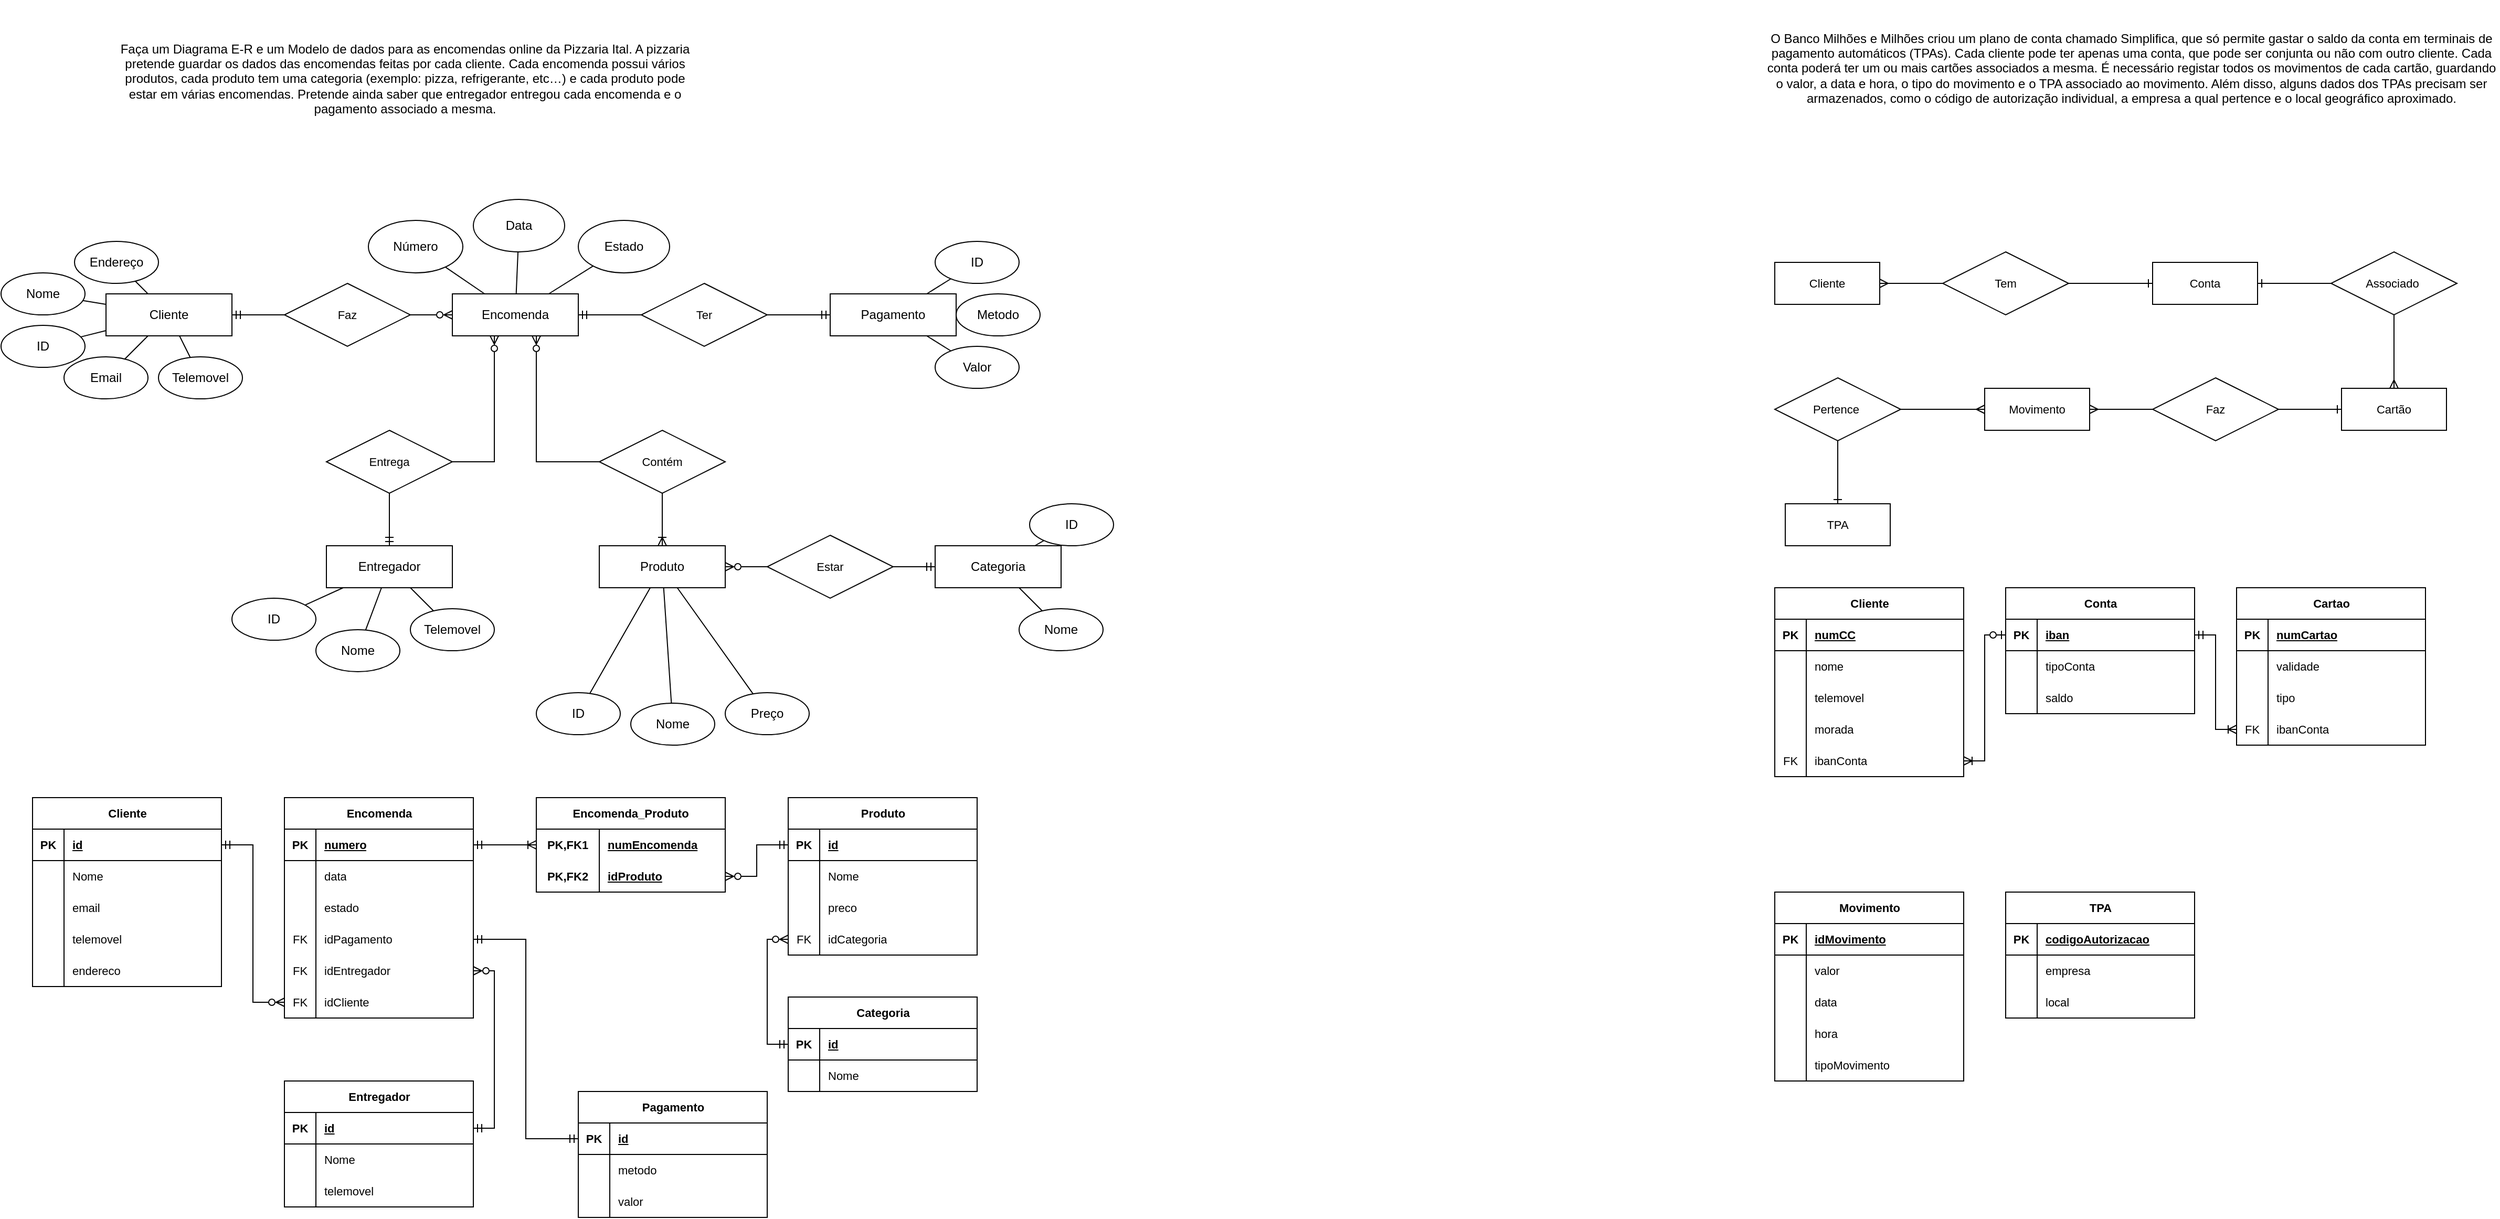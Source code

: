<mxfile version="26.0.5">
  <diagram name="Página-1" id="zVyo3B1IMwZseMkJTvWe">
    <mxGraphModel dx="1188" dy="653" grid="1" gridSize="10" guides="1" tooltips="1" connect="1" arrows="1" fold="1" page="1" pageScale="1" pageWidth="827" pageHeight="1169" math="0" shadow="0">
      <root>
        <mxCell id="0" />
        <mxCell id="1" parent="0" />
        <mxCell id="rO_GfqNlzl4sA4XdKem4-1" value="&lt;span data-teams=&quot;true&quot;&gt;Faça um Diagrama E-R e um Modelo de dados para as encomendas online da Pizzaria Ital. A pizzaria pretende guardar os dados das encomendas feitas por cada cliente. Cada encomenda possui vários produtos, cada produto tem uma categoria (exemplo: pizza, refrigerante, etc…) e cada produto pode estar em várias encomendas. Pretende ainda saber que entregador entregou cada encomenda e o pagamento associado a mesma.&lt;/span&gt;" style="text;html=1;align=center;verticalAlign=middle;whiteSpace=wrap;rounded=0;" vertex="1" parent="1">
          <mxGeometry x="120" y="10" width="550" height="130" as="geometry" />
        </mxCell>
        <mxCell id="rO_GfqNlzl4sA4XdKem4-8" style="rounded=0;orthogonalLoop=1;jettySize=auto;html=1;endArrow=none;endFill=0;" edge="1" parent="1" source="rO_GfqNlzl4sA4XdKem4-3" target="rO_GfqNlzl4sA4XdKem4-5">
          <mxGeometry relative="1" as="geometry" />
        </mxCell>
        <mxCell id="rO_GfqNlzl4sA4XdKem4-10" style="edgeStyle=none;shape=connector;rounded=0;orthogonalLoop=1;jettySize=auto;html=1;strokeColor=default;align=center;verticalAlign=middle;fontFamily=Helvetica;fontSize=11;fontColor=default;labelBackgroundColor=default;endArrow=none;endFill=0;" edge="1" parent="1" source="rO_GfqNlzl4sA4XdKem4-3" target="rO_GfqNlzl4sA4XdKem4-7">
          <mxGeometry relative="1" as="geometry" />
        </mxCell>
        <mxCell id="rO_GfqNlzl4sA4XdKem4-25" style="edgeStyle=orthogonalEdgeStyle;shape=connector;rounded=0;orthogonalLoop=1;jettySize=auto;html=1;strokeColor=default;align=center;verticalAlign=middle;fontFamily=Helvetica;fontSize=11;fontColor=default;labelBackgroundColor=default;endArrow=none;endFill=0;startArrow=ERmandOne;startFill=0;" edge="1" parent="1" source="rO_GfqNlzl4sA4XdKem4-3" target="rO_GfqNlzl4sA4XdKem4-24">
          <mxGeometry relative="1" as="geometry" />
        </mxCell>
        <mxCell id="rO_GfqNlzl4sA4XdKem4-3" value="Cliente" style="whiteSpace=wrap;html=1;align=center;" vertex="1" parent="1">
          <mxGeometry x="110" y="280" width="120" height="40" as="geometry" />
        </mxCell>
        <mxCell id="rO_GfqNlzl4sA4XdKem4-137" style="edgeStyle=none;shape=connector;rounded=0;orthogonalLoop=1;jettySize=auto;html=1;strokeColor=default;align=center;verticalAlign=middle;fontFamily=Helvetica;fontSize=11;fontColor=default;labelBackgroundColor=default;endArrow=none;endFill=0;startArrow=ERmandOne;startFill=0;" edge="1" parent="1" source="rO_GfqNlzl4sA4XdKem4-4" target="rO_GfqNlzl4sA4XdKem4-136">
          <mxGeometry relative="1" as="geometry" />
        </mxCell>
        <mxCell id="rO_GfqNlzl4sA4XdKem4-140" style="edgeStyle=orthogonalEdgeStyle;shape=connector;rounded=0;orthogonalLoop=1;jettySize=auto;html=1;strokeColor=default;align=center;verticalAlign=middle;fontFamily=Helvetica;fontSize=11;fontColor=default;labelBackgroundColor=default;endArrow=none;endFill=0;startArrow=ERzeroToMany;startFill=0;" edge="1" parent="1" source="rO_GfqNlzl4sA4XdKem4-4" target="rO_GfqNlzl4sA4XdKem4-139">
          <mxGeometry relative="1" as="geometry">
            <Array as="points">
              <mxPoint x="480" y="440" />
            </Array>
          </mxGeometry>
        </mxCell>
        <mxCell id="rO_GfqNlzl4sA4XdKem4-143" style="edgeStyle=orthogonalEdgeStyle;shape=connector;rounded=0;orthogonalLoop=1;jettySize=auto;html=1;strokeColor=default;align=center;verticalAlign=middle;fontFamily=Helvetica;fontSize=11;fontColor=default;labelBackgroundColor=default;endArrow=none;endFill=0;startArrow=ERzeroToMany;startFill=0;" edge="1" parent="1" source="rO_GfqNlzl4sA4XdKem4-4" target="rO_GfqNlzl4sA4XdKem4-27">
          <mxGeometry relative="1" as="geometry">
            <Array as="points">
              <mxPoint x="520" y="440" />
            </Array>
          </mxGeometry>
        </mxCell>
        <mxCell id="rO_GfqNlzl4sA4XdKem4-4" value="Encomenda" style="whiteSpace=wrap;html=1;align=center;" vertex="1" parent="1">
          <mxGeometry x="440" y="280" width="120" height="40" as="geometry" />
        </mxCell>
        <mxCell id="rO_GfqNlzl4sA4XdKem4-5" value="Nome" style="ellipse;whiteSpace=wrap;html=1;align=center;" vertex="1" parent="1">
          <mxGeometry x="10" y="260" width="80" height="40" as="geometry" />
        </mxCell>
        <mxCell id="rO_GfqNlzl4sA4XdKem4-60" style="edgeStyle=none;shape=connector;rounded=0;orthogonalLoop=1;jettySize=auto;html=1;strokeColor=default;align=center;verticalAlign=middle;fontFamily=Helvetica;fontSize=11;fontColor=default;labelBackgroundColor=default;endArrow=none;endFill=0;" edge="1" parent="1" source="rO_GfqNlzl4sA4XdKem4-6" target="rO_GfqNlzl4sA4XdKem4-59">
          <mxGeometry relative="1" as="geometry" />
        </mxCell>
        <mxCell id="rO_GfqNlzl4sA4XdKem4-63" style="edgeStyle=none;shape=connector;rounded=0;orthogonalLoop=1;jettySize=auto;html=1;strokeColor=default;align=center;verticalAlign=middle;fontFamily=Helvetica;fontSize=11;fontColor=default;labelBackgroundColor=default;endArrow=none;endFill=0;startArrow=ERzeroToMany;startFill=0;" edge="1" parent="1" source="rO_GfqNlzl4sA4XdKem4-6" target="rO_GfqNlzl4sA4XdKem4-57">
          <mxGeometry relative="1" as="geometry" />
        </mxCell>
        <mxCell id="rO_GfqNlzl4sA4XdKem4-6" value="Produto" style="whiteSpace=wrap;html=1;align=center;" vertex="1" parent="1">
          <mxGeometry x="580" y="520" width="120" height="40" as="geometry" />
        </mxCell>
        <mxCell id="rO_GfqNlzl4sA4XdKem4-7" value="Endereço" style="ellipse;whiteSpace=wrap;html=1;align=center;" vertex="1" parent="1">
          <mxGeometry x="80" y="230" width="80" height="40" as="geometry" />
        </mxCell>
        <mxCell id="rO_GfqNlzl4sA4XdKem4-15" style="edgeStyle=none;shape=connector;rounded=0;orthogonalLoop=1;jettySize=auto;html=1;strokeColor=default;align=center;verticalAlign=middle;fontFamily=Helvetica;fontSize=11;fontColor=default;labelBackgroundColor=default;endArrow=none;endFill=0;" edge="1" parent="1" source="rO_GfqNlzl4sA4XdKem4-11" target="rO_GfqNlzl4sA4XdKem4-4">
          <mxGeometry relative="1" as="geometry" />
        </mxCell>
        <mxCell id="rO_GfqNlzl4sA4XdKem4-11" value="Número" style="ellipse;whiteSpace=wrap;html=1;align=center;" vertex="1" parent="1">
          <mxGeometry x="360" y="210" width="90" height="50" as="geometry" />
        </mxCell>
        <mxCell id="rO_GfqNlzl4sA4XdKem4-22" style="edgeStyle=none;shape=connector;rounded=0;orthogonalLoop=1;jettySize=auto;html=1;strokeColor=default;align=center;verticalAlign=middle;fontFamily=Helvetica;fontSize=11;fontColor=default;labelBackgroundColor=default;endArrow=none;endFill=0;" edge="1" parent="1" source="rO_GfqNlzl4sA4XdKem4-13" target="rO_GfqNlzl4sA4XdKem4-6">
          <mxGeometry relative="1" as="geometry" />
        </mxCell>
        <mxCell id="rO_GfqNlzl4sA4XdKem4-13" value="Nome" style="ellipse;whiteSpace=wrap;html=1;align=center;" vertex="1" parent="1">
          <mxGeometry x="610" y="670" width="80" height="40" as="geometry" />
        </mxCell>
        <mxCell id="rO_GfqNlzl4sA4XdKem4-20" style="edgeStyle=none;shape=connector;rounded=0;orthogonalLoop=1;jettySize=auto;html=1;strokeColor=default;align=center;verticalAlign=middle;fontFamily=Helvetica;fontSize=11;fontColor=default;labelBackgroundColor=default;endArrow=none;endFill=0;" edge="1" parent="1" source="rO_GfqNlzl4sA4XdKem4-18" target="rO_GfqNlzl4sA4XdKem4-4">
          <mxGeometry relative="1" as="geometry" />
        </mxCell>
        <mxCell id="rO_GfqNlzl4sA4XdKem4-18" value="Data" style="ellipse;whiteSpace=wrap;html=1;align=center;" vertex="1" parent="1">
          <mxGeometry x="460" y="190" width="87" height="50" as="geometry" />
        </mxCell>
        <mxCell id="rO_GfqNlzl4sA4XdKem4-26" style="edgeStyle=orthogonalEdgeStyle;shape=connector;rounded=0;orthogonalLoop=1;jettySize=auto;html=1;strokeColor=default;align=center;verticalAlign=middle;fontFamily=Helvetica;fontSize=11;fontColor=default;labelBackgroundColor=default;endArrow=ERzeroToMany;endFill=0;" edge="1" parent="1" source="rO_GfqNlzl4sA4XdKem4-24" target="rO_GfqNlzl4sA4XdKem4-4">
          <mxGeometry relative="1" as="geometry" />
        </mxCell>
        <mxCell id="rO_GfqNlzl4sA4XdKem4-24" value="Faz" style="shape=rhombus;perimeter=rhombusPerimeter;whiteSpace=wrap;html=1;align=center;fontFamily=Helvetica;fontSize=11;fontColor=default;labelBackgroundColor=default;" vertex="1" parent="1">
          <mxGeometry x="280" y="270" width="120" height="60" as="geometry" />
        </mxCell>
        <mxCell id="rO_GfqNlzl4sA4XdKem4-29" style="edgeStyle=none;shape=connector;rounded=0;orthogonalLoop=1;jettySize=auto;html=1;strokeColor=default;align=center;verticalAlign=middle;fontFamily=Helvetica;fontSize=11;fontColor=default;labelBackgroundColor=default;endArrow=ERoneToMany;endFill=0;" edge="1" parent="1" source="rO_GfqNlzl4sA4XdKem4-27" target="rO_GfqNlzl4sA4XdKem4-6">
          <mxGeometry relative="1" as="geometry" />
        </mxCell>
        <mxCell id="rO_GfqNlzl4sA4XdKem4-27" value="Contém" style="shape=rhombus;perimeter=rhombusPerimeter;whiteSpace=wrap;html=1;align=center;fontFamily=Helvetica;fontSize=11;fontColor=default;labelBackgroundColor=default;" vertex="1" parent="1">
          <mxGeometry x="580" y="410" width="120" height="60" as="geometry" />
        </mxCell>
        <mxCell id="rO_GfqNlzl4sA4XdKem4-31" style="edgeStyle=none;shape=connector;rounded=0;orthogonalLoop=1;jettySize=auto;html=1;strokeColor=default;align=center;verticalAlign=middle;fontFamily=Helvetica;fontSize=11;fontColor=default;labelBackgroundColor=default;endArrow=none;endFill=0;" edge="1" parent="1" source="rO_GfqNlzl4sA4XdKem4-30" target="rO_GfqNlzl4sA4XdKem4-6">
          <mxGeometry relative="1" as="geometry" />
        </mxCell>
        <mxCell id="rO_GfqNlzl4sA4XdKem4-30" value="ID" style="ellipse;whiteSpace=wrap;html=1;align=center;" vertex="1" parent="1">
          <mxGeometry x="520" y="660" width="80" height="40" as="geometry" />
        </mxCell>
        <mxCell id="rO_GfqNlzl4sA4XdKem4-46" style="edgeStyle=none;shape=connector;rounded=0;orthogonalLoop=1;jettySize=auto;html=1;strokeColor=default;align=center;verticalAlign=middle;fontFamily=Helvetica;fontSize=11;fontColor=default;labelBackgroundColor=default;endArrow=none;endFill=0;" edge="1" parent="1" source="rO_GfqNlzl4sA4XdKem4-45" target="rO_GfqNlzl4sA4XdKem4-3">
          <mxGeometry relative="1" as="geometry" />
        </mxCell>
        <mxCell id="rO_GfqNlzl4sA4XdKem4-45" value="Email" style="ellipse;whiteSpace=wrap;html=1;align=center;" vertex="1" parent="1">
          <mxGeometry x="70" y="340" width="80" height="40" as="geometry" />
        </mxCell>
        <mxCell id="rO_GfqNlzl4sA4XdKem4-48" style="edgeStyle=none;shape=connector;rounded=0;orthogonalLoop=1;jettySize=auto;html=1;strokeColor=default;align=center;verticalAlign=middle;fontFamily=Helvetica;fontSize=11;fontColor=default;labelBackgroundColor=default;endArrow=none;endFill=0;" edge="1" parent="1" source="rO_GfqNlzl4sA4XdKem4-47" target="rO_GfqNlzl4sA4XdKem4-3">
          <mxGeometry relative="1" as="geometry" />
        </mxCell>
        <mxCell id="rO_GfqNlzl4sA4XdKem4-47" value="Telemovel" style="ellipse;whiteSpace=wrap;html=1;align=center;" vertex="1" parent="1">
          <mxGeometry x="160" y="340" width="80" height="40" as="geometry" />
        </mxCell>
        <mxCell id="rO_GfqNlzl4sA4XdKem4-135" style="edgeStyle=none;shape=connector;rounded=0;orthogonalLoop=1;jettySize=auto;html=1;strokeColor=default;align=center;verticalAlign=middle;fontFamily=Helvetica;fontSize=11;fontColor=default;labelBackgroundColor=default;endArrow=none;endFill=0;" edge="1" parent="1" source="rO_GfqNlzl4sA4XdKem4-50" target="rO_GfqNlzl4sA4XdKem4-3">
          <mxGeometry relative="1" as="geometry" />
        </mxCell>
        <mxCell id="rO_GfqNlzl4sA4XdKem4-50" value="ID" style="ellipse;whiteSpace=wrap;html=1;align=center;" vertex="1" parent="1">
          <mxGeometry x="10" y="310" width="80" height="40" as="geometry" />
        </mxCell>
        <mxCell id="rO_GfqNlzl4sA4XdKem4-54" style="edgeStyle=none;shape=connector;rounded=0;orthogonalLoop=1;jettySize=auto;html=1;strokeColor=default;align=center;verticalAlign=middle;fontFamily=Helvetica;fontSize=11;fontColor=default;labelBackgroundColor=default;endArrow=none;endFill=0;" edge="1" parent="1" source="rO_GfqNlzl4sA4XdKem4-52" target="rO_GfqNlzl4sA4XdKem4-4">
          <mxGeometry relative="1" as="geometry" />
        </mxCell>
        <mxCell id="rO_GfqNlzl4sA4XdKem4-52" value="Estado" style="ellipse;whiteSpace=wrap;html=1;align=center;" vertex="1" parent="1">
          <mxGeometry x="560" y="210" width="87" height="50" as="geometry" />
        </mxCell>
        <mxCell id="rO_GfqNlzl4sA4XdKem4-55" value="Pagamento" style="whiteSpace=wrap;html=1;align=center;" vertex="1" parent="1">
          <mxGeometry x="800" y="280" width="120" height="40" as="geometry" />
        </mxCell>
        <mxCell id="rO_GfqNlzl4sA4XdKem4-64" style="edgeStyle=none;shape=connector;rounded=0;orthogonalLoop=1;jettySize=auto;html=1;strokeColor=default;align=center;verticalAlign=middle;fontFamily=Helvetica;fontSize=11;fontColor=default;labelBackgroundColor=default;endArrow=none;endFill=0;startArrow=ERmandOne;startFill=0;" edge="1" parent="1" source="rO_GfqNlzl4sA4XdKem4-58" target="rO_GfqNlzl4sA4XdKem4-57">
          <mxGeometry relative="1" as="geometry" />
        </mxCell>
        <mxCell id="rO_GfqNlzl4sA4XdKem4-57" value="Estar" style="shape=rhombus;perimeter=rhombusPerimeter;whiteSpace=wrap;html=1;align=center;fontFamily=Helvetica;fontSize=11;fontColor=default;labelBackgroundColor=default;" vertex="1" parent="1">
          <mxGeometry x="740" y="510" width="120" height="60" as="geometry" />
        </mxCell>
        <mxCell id="rO_GfqNlzl4sA4XdKem4-58" value="Categoria" style="whiteSpace=wrap;html=1;align=center;" vertex="1" parent="1">
          <mxGeometry x="900" y="520" width="120" height="40" as="geometry" />
        </mxCell>
        <mxCell id="rO_GfqNlzl4sA4XdKem4-59" value="Preço" style="ellipse;whiteSpace=wrap;html=1;align=center;" vertex="1" parent="1">
          <mxGeometry x="700" y="660" width="80" height="40" as="geometry" />
        </mxCell>
        <mxCell id="rO_GfqNlzl4sA4XdKem4-66" value="Entregador" style="whiteSpace=wrap;html=1;align=center;" vertex="1" parent="1">
          <mxGeometry x="320" y="520" width="120" height="40" as="geometry" />
        </mxCell>
        <mxCell id="rO_GfqNlzl4sA4XdKem4-71" style="edgeStyle=none;shape=connector;rounded=0;orthogonalLoop=1;jettySize=auto;html=1;strokeColor=default;align=center;verticalAlign=middle;fontFamily=Helvetica;fontSize=11;fontColor=default;labelBackgroundColor=default;endArrow=none;endFill=0;" edge="1" parent="1" source="rO_GfqNlzl4sA4XdKem4-68" target="rO_GfqNlzl4sA4XdKem4-66">
          <mxGeometry relative="1" as="geometry" />
        </mxCell>
        <mxCell id="rO_GfqNlzl4sA4XdKem4-68" value="ID" style="ellipse;whiteSpace=wrap;html=1;align=center;" vertex="1" parent="1">
          <mxGeometry x="230" y="570" width="80" height="40" as="geometry" />
        </mxCell>
        <mxCell id="rO_GfqNlzl4sA4XdKem4-72" style="edgeStyle=none;shape=connector;rounded=0;orthogonalLoop=1;jettySize=auto;html=1;strokeColor=default;align=center;verticalAlign=middle;fontFamily=Helvetica;fontSize=11;fontColor=default;labelBackgroundColor=default;endArrow=none;endFill=0;" edge="1" parent="1" source="rO_GfqNlzl4sA4XdKem4-69" target="rO_GfqNlzl4sA4XdKem4-66">
          <mxGeometry relative="1" as="geometry" />
        </mxCell>
        <mxCell id="rO_GfqNlzl4sA4XdKem4-69" value="Nome" style="ellipse;whiteSpace=wrap;html=1;align=center;" vertex="1" parent="1">
          <mxGeometry x="310" y="600" width="80" height="40" as="geometry" />
        </mxCell>
        <mxCell id="rO_GfqNlzl4sA4XdKem4-73" style="edgeStyle=none;shape=connector;rounded=0;orthogonalLoop=1;jettySize=auto;html=1;strokeColor=default;align=center;verticalAlign=middle;fontFamily=Helvetica;fontSize=11;fontColor=default;labelBackgroundColor=default;endArrow=none;endFill=0;" edge="1" parent="1" source="rO_GfqNlzl4sA4XdKem4-70" target="rO_GfqNlzl4sA4XdKem4-66">
          <mxGeometry relative="1" as="geometry" />
        </mxCell>
        <mxCell id="rO_GfqNlzl4sA4XdKem4-70" value="Telemovel" style="ellipse;whiteSpace=wrap;html=1;align=center;" vertex="1" parent="1">
          <mxGeometry x="400" y="580" width="80" height="40" as="geometry" />
        </mxCell>
        <mxCell id="rO_GfqNlzl4sA4XdKem4-75" style="edgeStyle=none;shape=connector;rounded=0;orthogonalLoop=1;jettySize=auto;html=1;strokeColor=default;align=center;verticalAlign=middle;fontFamily=Helvetica;fontSize=11;fontColor=default;labelBackgroundColor=default;endArrow=none;endFill=0;" edge="1" parent="1" source="rO_GfqNlzl4sA4XdKem4-74" target="rO_GfqNlzl4sA4XdKem4-55">
          <mxGeometry relative="1" as="geometry" />
        </mxCell>
        <mxCell id="rO_GfqNlzl4sA4XdKem4-74" value="ID" style="ellipse;whiteSpace=wrap;html=1;align=center;" vertex="1" parent="1">
          <mxGeometry x="900" y="230" width="80" height="40" as="geometry" />
        </mxCell>
        <mxCell id="rO_GfqNlzl4sA4XdKem4-77" style="edgeStyle=none;shape=connector;rounded=0;orthogonalLoop=1;jettySize=auto;html=1;strokeColor=default;align=center;verticalAlign=middle;fontFamily=Helvetica;fontSize=11;fontColor=default;labelBackgroundColor=default;endArrow=none;endFill=0;" edge="1" parent="1" source="rO_GfqNlzl4sA4XdKem4-76" target="rO_GfqNlzl4sA4XdKem4-55">
          <mxGeometry relative="1" as="geometry" />
        </mxCell>
        <mxCell id="rO_GfqNlzl4sA4XdKem4-76" value="Metodo" style="ellipse;whiteSpace=wrap;html=1;align=center;" vertex="1" parent="1">
          <mxGeometry x="920" y="280" width="80" height="40" as="geometry" />
        </mxCell>
        <mxCell id="rO_GfqNlzl4sA4XdKem4-79" style="edgeStyle=none;shape=connector;rounded=0;orthogonalLoop=1;jettySize=auto;html=1;strokeColor=default;align=center;verticalAlign=middle;fontFamily=Helvetica;fontSize=11;fontColor=default;labelBackgroundColor=default;endArrow=none;endFill=0;" edge="1" parent="1" source="rO_GfqNlzl4sA4XdKem4-78" target="rO_GfqNlzl4sA4XdKem4-55">
          <mxGeometry relative="1" as="geometry" />
        </mxCell>
        <mxCell id="rO_GfqNlzl4sA4XdKem4-78" value="Valor" style="ellipse;whiteSpace=wrap;html=1;align=center;" vertex="1" parent="1">
          <mxGeometry x="900" y="330" width="80" height="40" as="geometry" />
        </mxCell>
        <mxCell id="rO_GfqNlzl4sA4XdKem4-81" style="edgeStyle=none;shape=connector;rounded=0;orthogonalLoop=1;jettySize=auto;html=1;strokeColor=default;align=center;verticalAlign=middle;fontFamily=Helvetica;fontSize=11;fontColor=default;labelBackgroundColor=default;endArrow=none;endFill=0;" edge="1" parent="1" source="rO_GfqNlzl4sA4XdKem4-80" target="rO_GfqNlzl4sA4XdKem4-58">
          <mxGeometry relative="1" as="geometry" />
        </mxCell>
        <mxCell id="rO_GfqNlzl4sA4XdKem4-80" value="ID" style="ellipse;whiteSpace=wrap;html=1;align=center;" vertex="1" parent="1">
          <mxGeometry x="990" y="480" width="80" height="40" as="geometry" />
        </mxCell>
        <mxCell id="rO_GfqNlzl4sA4XdKem4-83" style="edgeStyle=none;shape=connector;rounded=0;orthogonalLoop=1;jettySize=auto;html=1;strokeColor=default;align=center;verticalAlign=middle;fontFamily=Helvetica;fontSize=11;fontColor=default;labelBackgroundColor=default;endArrow=none;endFill=0;" edge="1" parent="1" source="rO_GfqNlzl4sA4XdKem4-82" target="rO_GfqNlzl4sA4XdKem4-58">
          <mxGeometry relative="1" as="geometry" />
        </mxCell>
        <mxCell id="rO_GfqNlzl4sA4XdKem4-82" value="Nome" style="ellipse;whiteSpace=wrap;html=1;align=center;" vertex="1" parent="1">
          <mxGeometry x="980" y="580" width="80" height="40" as="geometry" />
        </mxCell>
        <mxCell id="rO_GfqNlzl4sA4XdKem4-84" value="Cliente" style="shape=table;startSize=30;container=1;collapsible=1;childLayout=tableLayout;fixedRows=1;rowLines=0;fontStyle=1;align=center;resizeLast=1;html=1;fontFamily=Helvetica;fontSize=11;fontColor=default;labelBackgroundColor=default;" vertex="1" parent="1">
          <mxGeometry x="40" y="760" width="180" height="180" as="geometry" />
        </mxCell>
        <mxCell id="rO_GfqNlzl4sA4XdKem4-85" value="" style="shape=tableRow;horizontal=0;startSize=0;swimlaneHead=0;swimlaneBody=0;fillColor=none;collapsible=0;dropTarget=0;points=[[0,0.5],[1,0.5]];portConstraint=eastwest;top=0;left=0;right=0;bottom=1;fontFamily=Helvetica;fontSize=11;fontColor=default;labelBackgroundColor=default;" vertex="1" parent="rO_GfqNlzl4sA4XdKem4-84">
          <mxGeometry y="30" width="180" height="30" as="geometry" />
        </mxCell>
        <mxCell id="rO_GfqNlzl4sA4XdKem4-86" value="PK" style="shape=partialRectangle;connectable=0;fillColor=none;top=0;left=0;bottom=0;right=0;fontStyle=1;overflow=hidden;whiteSpace=wrap;html=1;fontFamily=Helvetica;fontSize=11;fontColor=default;labelBackgroundColor=default;" vertex="1" parent="rO_GfqNlzl4sA4XdKem4-85">
          <mxGeometry width="30" height="30" as="geometry">
            <mxRectangle width="30" height="30" as="alternateBounds" />
          </mxGeometry>
        </mxCell>
        <mxCell id="rO_GfqNlzl4sA4XdKem4-87" value="id" style="shape=partialRectangle;connectable=0;fillColor=none;top=0;left=0;bottom=0;right=0;align=left;spacingLeft=6;fontStyle=5;overflow=hidden;whiteSpace=wrap;html=1;fontFamily=Helvetica;fontSize=11;fontColor=default;labelBackgroundColor=default;" vertex="1" parent="rO_GfqNlzl4sA4XdKem4-85">
          <mxGeometry x="30" width="150" height="30" as="geometry">
            <mxRectangle width="150" height="30" as="alternateBounds" />
          </mxGeometry>
        </mxCell>
        <mxCell id="rO_GfqNlzl4sA4XdKem4-88" value="" style="shape=tableRow;horizontal=0;startSize=0;swimlaneHead=0;swimlaneBody=0;fillColor=none;collapsible=0;dropTarget=0;points=[[0,0.5],[1,0.5]];portConstraint=eastwest;top=0;left=0;right=0;bottom=0;fontFamily=Helvetica;fontSize=11;fontColor=default;labelBackgroundColor=default;" vertex="1" parent="rO_GfqNlzl4sA4XdKem4-84">
          <mxGeometry y="60" width="180" height="30" as="geometry" />
        </mxCell>
        <mxCell id="rO_GfqNlzl4sA4XdKem4-89" value="" style="shape=partialRectangle;connectable=0;fillColor=none;top=0;left=0;bottom=0;right=0;editable=1;overflow=hidden;whiteSpace=wrap;html=1;fontFamily=Helvetica;fontSize=11;fontColor=default;labelBackgroundColor=default;" vertex="1" parent="rO_GfqNlzl4sA4XdKem4-88">
          <mxGeometry width="30" height="30" as="geometry">
            <mxRectangle width="30" height="30" as="alternateBounds" />
          </mxGeometry>
        </mxCell>
        <mxCell id="rO_GfqNlzl4sA4XdKem4-90" value="Nome" style="shape=partialRectangle;connectable=0;fillColor=none;top=0;left=0;bottom=0;right=0;align=left;spacingLeft=6;overflow=hidden;whiteSpace=wrap;html=1;fontFamily=Helvetica;fontSize=11;fontColor=default;labelBackgroundColor=default;" vertex="1" parent="rO_GfqNlzl4sA4XdKem4-88">
          <mxGeometry x="30" width="150" height="30" as="geometry">
            <mxRectangle width="150" height="30" as="alternateBounds" />
          </mxGeometry>
        </mxCell>
        <mxCell id="rO_GfqNlzl4sA4XdKem4-91" value="" style="shape=tableRow;horizontal=0;startSize=0;swimlaneHead=0;swimlaneBody=0;fillColor=none;collapsible=0;dropTarget=0;points=[[0,0.5],[1,0.5]];portConstraint=eastwest;top=0;left=0;right=0;bottom=0;fontFamily=Helvetica;fontSize=11;fontColor=default;labelBackgroundColor=default;" vertex="1" parent="rO_GfqNlzl4sA4XdKem4-84">
          <mxGeometry y="90" width="180" height="30" as="geometry" />
        </mxCell>
        <mxCell id="rO_GfqNlzl4sA4XdKem4-92" value="" style="shape=partialRectangle;connectable=0;fillColor=none;top=0;left=0;bottom=0;right=0;editable=1;overflow=hidden;whiteSpace=wrap;html=1;fontFamily=Helvetica;fontSize=11;fontColor=default;labelBackgroundColor=default;" vertex="1" parent="rO_GfqNlzl4sA4XdKem4-91">
          <mxGeometry width="30" height="30" as="geometry">
            <mxRectangle width="30" height="30" as="alternateBounds" />
          </mxGeometry>
        </mxCell>
        <mxCell id="rO_GfqNlzl4sA4XdKem4-93" value="email" style="shape=partialRectangle;connectable=0;fillColor=none;top=0;left=0;bottom=0;right=0;align=left;spacingLeft=6;overflow=hidden;whiteSpace=wrap;html=1;fontFamily=Helvetica;fontSize=11;fontColor=default;labelBackgroundColor=default;" vertex="1" parent="rO_GfqNlzl4sA4XdKem4-91">
          <mxGeometry x="30" width="150" height="30" as="geometry">
            <mxRectangle width="150" height="30" as="alternateBounds" />
          </mxGeometry>
        </mxCell>
        <mxCell id="rO_GfqNlzl4sA4XdKem4-94" value="" style="shape=tableRow;horizontal=0;startSize=0;swimlaneHead=0;swimlaneBody=0;fillColor=none;collapsible=0;dropTarget=0;points=[[0,0.5],[1,0.5]];portConstraint=eastwest;top=0;left=0;right=0;bottom=0;fontFamily=Helvetica;fontSize=11;fontColor=default;labelBackgroundColor=default;" vertex="1" parent="rO_GfqNlzl4sA4XdKem4-84">
          <mxGeometry y="120" width="180" height="30" as="geometry" />
        </mxCell>
        <mxCell id="rO_GfqNlzl4sA4XdKem4-95" value="" style="shape=partialRectangle;connectable=0;fillColor=none;top=0;left=0;bottom=0;right=0;editable=1;overflow=hidden;whiteSpace=wrap;html=1;fontFamily=Helvetica;fontSize=11;fontColor=default;labelBackgroundColor=default;" vertex="1" parent="rO_GfqNlzl4sA4XdKem4-94">
          <mxGeometry width="30" height="30" as="geometry">
            <mxRectangle width="30" height="30" as="alternateBounds" />
          </mxGeometry>
        </mxCell>
        <mxCell id="rO_GfqNlzl4sA4XdKem4-96" value="telemovel" style="shape=partialRectangle;connectable=0;fillColor=none;top=0;left=0;bottom=0;right=0;align=left;spacingLeft=6;overflow=hidden;whiteSpace=wrap;html=1;fontFamily=Helvetica;fontSize=11;fontColor=default;labelBackgroundColor=default;" vertex="1" parent="rO_GfqNlzl4sA4XdKem4-94">
          <mxGeometry x="30" width="150" height="30" as="geometry">
            <mxRectangle width="150" height="30" as="alternateBounds" />
          </mxGeometry>
        </mxCell>
        <mxCell id="rO_GfqNlzl4sA4XdKem4-97" value="" style="shape=tableRow;horizontal=0;startSize=0;swimlaneHead=0;swimlaneBody=0;fillColor=none;collapsible=0;dropTarget=0;points=[[0,0.5],[1,0.5]];portConstraint=eastwest;top=0;left=0;right=0;bottom=0;fontFamily=Helvetica;fontSize=11;fontColor=default;labelBackgroundColor=default;" vertex="1" parent="rO_GfqNlzl4sA4XdKem4-84">
          <mxGeometry y="150" width="180" height="30" as="geometry" />
        </mxCell>
        <mxCell id="rO_GfqNlzl4sA4XdKem4-98" value="" style="shape=partialRectangle;connectable=0;fillColor=none;top=0;left=0;bottom=0;right=0;editable=1;overflow=hidden;whiteSpace=wrap;html=1;fontFamily=Helvetica;fontSize=11;fontColor=default;labelBackgroundColor=default;" vertex="1" parent="rO_GfqNlzl4sA4XdKem4-97">
          <mxGeometry width="30" height="30" as="geometry">
            <mxRectangle width="30" height="30" as="alternateBounds" />
          </mxGeometry>
        </mxCell>
        <mxCell id="rO_GfqNlzl4sA4XdKem4-99" value="endereco" style="shape=partialRectangle;connectable=0;fillColor=none;top=0;left=0;bottom=0;right=0;align=left;spacingLeft=6;overflow=hidden;whiteSpace=wrap;html=1;fontFamily=Helvetica;fontSize=11;fontColor=default;labelBackgroundColor=default;" vertex="1" parent="rO_GfqNlzl4sA4XdKem4-97">
          <mxGeometry x="30" width="150" height="30" as="geometry">
            <mxRectangle width="150" height="30" as="alternateBounds" />
          </mxGeometry>
        </mxCell>
        <mxCell id="rO_GfqNlzl4sA4XdKem4-100" value="Encomenda" style="shape=table;startSize=30;container=1;collapsible=1;childLayout=tableLayout;fixedRows=1;rowLines=0;fontStyle=1;align=center;resizeLast=1;html=1;fontFamily=Helvetica;fontSize=11;fontColor=default;labelBackgroundColor=default;" vertex="1" parent="1">
          <mxGeometry x="280" y="760" width="180" height="210" as="geometry" />
        </mxCell>
        <mxCell id="rO_GfqNlzl4sA4XdKem4-101" value="" style="shape=tableRow;horizontal=0;startSize=0;swimlaneHead=0;swimlaneBody=0;fillColor=none;collapsible=0;dropTarget=0;points=[[0,0.5],[1,0.5]];portConstraint=eastwest;top=0;left=0;right=0;bottom=1;fontFamily=Helvetica;fontSize=11;fontColor=default;labelBackgroundColor=default;" vertex="1" parent="rO_GfqNlzl4sA4XdKem4-100">
          <mxGeometry y="30" width="180" height="30" as="geometry" />
        </mxCell>
        <mxCell id="rO_GfqNlzl4sA4XdKem4-102" value="PK" style="shape=partialRectangle;connectable=0;fillColor=none;top=0;left=0;bottom=0;right=0;fontStyle=1;overflow=hidden;whiteSpace=wrap;html=1;fontFamily=Helvetica;fontSize=11;fontColor=default;labelBackgroundColor=default;" vertex="1" parent="rO_GfqNlzl4sA4XdKem4-101">
          <mxGeometry width="30" height="30" as="geometry">
            <mxRectangle width="30" height="30" as="alternateBounds" />
          </mxGeometry>
        </mxCell>
        <mxCell id="rO_GfqNlzl4sA4XdKem4-103" value="numero" style="shape=partialRectangle;connectable=0;fillColor=none;top=0;left=0;bottom=0;right=0;align=left;spacingLeft=6;fontStyle=5;overflow=hidden;whiteSpace=wrap;html=1;fontFamily=Helvetica;fontSize=11;fontColor=default;labelBackgroundColor=default;" vertex="1" parent="rO_GfqNlzl4sA4XdKem4-101">
          <mxGeometry x="30" width="150" height="30" as="geometry">
            <mxRectangle width="150" height="30" as="alternateBounds" />
          </mxGeometry>
        </mxCell>
        <mxCell id="rO_GfqNlzl4sA4XdKem4-104" value="" style="shape=tableRow;horizontal=0;startSize=0;swimlaneHead=0;swimlaneBody=0;fillColor=none;collapsible=0;dropTarget=0;points=[[0,0.5],[1,0.5]];portConstraint=eastwest;top=0;left=0;right=0;bottom=0;fontFamily=Helvetica;fontSize=11;fontColor=default;labelBackgroundColor=default;" vertex="1" parent="rO_GfqNlzl4sA4XdKem4-100">
          <mxGeometry y="60" width="180" height="30" as="geometry" />
        </mxCell>
        <mxCell id="rO_GfqNlzl4sA4XdKem4-105" value="" style="shape=partialRectangle;connectable=0;fillColor=none;top=0;left=0;bottom=0;right=0;editable=1;overflow=hidden;whiteSpace=wrap;html=1;fontFamily=Helvetica;fontSize=11;fontColor=default;labelBackgroundColor=default;" vertex="1" parent="rO_GfqNlzl4sA4XdKem4-104">
          <mxGeometry width="30" height="30" as="geometry">
            <mxRectangle width="30" height="30" as="alternateBounds" />
          </mxGeometry>
        </mxCell>
        <mxCell id="rO_GfqNlzl4sA4XdKem4-106" value="data" style="shape=partialRectangle;connectable=0;fillColor=none;top=0;left=0;bottom=0;right=0;align=left;spacingLeft=6;overflow=hidden;whiteSpace=wrap;html=1;fontFamily=Helvetica;fontSize=11;fontColor=default;labelBackgroundColor=default;" vertex="1" parent="rO_GfqNlzl4sA4XdKem4-104">
          <mxGeometry x="30" width="150" height="30" as="geometry">
            <mxRectangle width="150" height="30" as="alternateBounds" />
          </mxGeometry>
        </mxCell>
        <mxCell id="rO_GfqNlzl4sA4XdKem4-107" value="" style="shape=tableRow;horizontal=0;startSize=0;swimlaneHead=0;swimlaneBody=0;fillColor=none;collapsible=0;dropTarget=0;points=[[0,0.5],[1,0.5]];portConstraint=eastwest;top=0;left=0;right=0;bottom=0;fontFamily=Helvetica;fontSize=11;fontColor=default;labelBackgroundColor=default;" vertex="1" parent="rO_GfqNlzl4sA4XdKem4-100">
          <mxGeometry y="90" width="180" height="30" as="geometry" />
        </mxCell>
        <mxCell id="rO_GfqNlzl4sA4XdKem4-108" value="" style="shape=partialRectangle;connectable=0;fillColor=none;top=0;left=0;bottom=0;right=0;editable=1;overflow=hidden;whiteSpace=wrap;html=1;fontFamily=Helvetica;fontSize=11;fontColor=default;labelBackgroundColor=default;" vertex="1" parent="rO_GfqNlzl4sA4XdKem4-107">
          <mxGeometry width="30" height="30" as="geometry">
            <mxRectangle width="30" height="30" as="alternateBounds" />
          </mxGeometry>
        </mxCell>
        <mxCell id="rO_GfqNlzl4sA4XdKem4-109" value="estado" style="shape=partialRectangle;connectable=0;fillColor=none;top=0;left=0;bottom=0;right=0;align=left;spacingLeft=6;overflow=hidden;whiteSpace=wrap;html=1;fontFamily=Helvetica;fontSize=11;fontColor=default;labelBackgroundColor=default;" vertex="1" parent="rO_GfqNlzl4sA4XdKem4-107">
          <mxGeometry x="30" width="150" height="30" as="geometry">
            <mxRectangle width="150" height="30" as="alternateBounds" />
          </mxGeometry>
        </mxCell>
        <mxCell id="rO_GfqNlzl4sA4XdKem4-113" value="" style="shape=tableRow;horizontal=0;startSize=0;swimlaneHead=0;swimlaneBody=0;fillColor=none;collapsible=0;dropTarget=0;points=[[0,0.5],[1,0.5]];portConstraint=eastwest;top=0;left=0;right=0;bottom=0;fontFamily=Helvetica;fontSize=11;fontColor=default;labelBackgroundColor=default;" vertex="1" parent="rO_GfqNlzl4sA4XdKem4-100">
          <mxGeometry y="120" width="180" height="30" as="geometry" />
        </mxCell>
        <mxCell id="rO_GfqNlzl4sA4XdKem4-114" value="FK" style="shape=partialRectangle;connectable=0;fillColor=none;top=0;left=0;bottom=0;right=0;editable=1;overflow=hidden;whiteSpace=wrap;html=1;fontFamily=Helvetica;fontSize=11;fontColor=default;labelBackgroundColor=default;" vertex="1" parent="rO_GfqNlzl4sA4XdKem4-113">
          <mxGeometry width="30" height="30" as="geometry">
            <mxRectangle width="30" height="30" as="alternateBounds" />
          </mxGeometry>
        </mxCell>
        <mxCell id="rO_GfqNlzl4sA4XdKem4-115" value="idPagamento" style="shape=partialRectangle;connectable=0;fillColor=none;top=0;left=0;bottom=0;right=0;align=left;spacingLeft=6;overflow=hidden;whiteSpace=wrap;html=1;fontFamily=Helvetica;fontSize=11;fontColor=default;labelBackgroundColor=default;" vertex="1" parent="rO_GfqNlzl4sA4XdKem4-113">
          <mxGeometry x="30" width="150" height="30" as="geometry">
            <mxRectangle width="150" height="30" as="alternateBounds" />
          </mxGeometry>
        </mxCell>
        <mxCell id="rO_GfqNlzl4sA4XdKem4-116" value="" style="shape=tableRow;horizontal=0;startSize=0;swimlaneHead=0;swimlaneBody=0;fillColor=none;collapsible=0;dropTarget=0;points=[[0,0.5],[1,0.5]];portConstraint=eastwest;top=0;left=0;right=0;bottom=0;fontFamily=Helvetica;fontSize=11;fontColor=default;labelBackgroundColor=default;" vertex="1" parent="rO_GfqNlzl4sA4XdKem4-100">
          <mxGeometry y="150" width="180" height="30" as="geometry" />
        </mxCell>
        <mxCell id="rO_GfqNlzl4sA4XdKem4-117" value="FK" style="shape=partialRectangle;connectable=0;fillColor=none;top=0;left=0;bottom=0;right=0;editable=1;overflow=hidden;whiteSpace=wrap;html=1;fontFamily=Helvetica;fontSize=11;fontColor=default;labelBackgroundColor=default;" vertex="1" parent="rO_GfqNlzl4sA4XdKem4-116">
          <mxGeometry width="30" height="30" as="geometry">
            <mxRectangle width="30" height="30" as="alternateBounds" />
          </mxGeometry>
        </mxCell>
        <mxCell id="rO_GfqNlzl4sA4XdKem4-118" value="idEntregador" style="shape=partialRectangle;connectable=0;fillColor=none;top=0;left=0;bottom=0;right=0;align=left;spacingLeft=6;overflow=hidden;whiteSpace=wrap;html=1;fontFamily=Helvetica;fontSize=11;fontColor=default;labelBackgroundColor=default;" vertex="1" parent="rO_GfqNlzl4sA4XdKem4-116">
          <mxGeometry x="30" width="150" height="30" as="geometry">
            <mxRectangle width="150" height="30" as="alternateBounds" />
          </mxGeometry>
        </mxCell>
        <mxCell id="rO_GfqNlzl4sA4XdKem4-186" value="" style="shape=tableRow;horizontal=0;startSize=0;swimlaneHead=0;swimlaneBody=0;fillColor=none;collapsible=0;dropTarget=0;points=[[0,0.5],[1,0.5]];portConstraint=eastwest;top=0;left=0;right=0;bottom=0;fontFamily=Helvetica;fontSize=11;fontColor=default;labelBackgroundColor=default;" vertex="1" parent="rO_GfqNlzl4sA4XdKem4-100">
          <mxGeometry y="180" width="180" height="30" as="geometry" />
        </mxCell>
        <mxCell id="rO_GfqNlzl4sA4XdKem4-187" value="FK" style="shape=partialRectangle;connectable=0;fillColor=none;top=0;left=0;bottom=0;right=0;editable=1;overflow=hidden;whiteSpace=wrap;html=1;fontFamily=Helvetica;fontSize=11;fontColor=default;labelBackgroundColor=default;" vertex="1" parent="rO_GfqNlzl4sA4XdKem4-186">
          <mxGeometry width="30" height="30" as="geometry">
            <mxRectangle width="30" height="30" as="alternateBounds" />
          </mxGeometry>
        </mxCell>
        <mxCell id="rO_GfqNlzl4sA4XdKem4-188" value="idCliente" style="shape=partialRectangle;connectable=0;fillColor=none;top=0;left=0;bottom=0;right=0;align=left;spacingLeft=6;overflow=hidden;whiteSpace=wrap;html=1;fontFamily=Helvetica;fontSize=11;fontColor=default;labelBackgroundColor=default;" vertex="1" parent="rO_GfqNlzl4sA4XdKem4-186">
          <mxGeometry x="30" width="150" height="30" as="geometry">
            <mxRectangle width="150" height="30" as="alternateBounds" />
          </mxGeometry>
        </mxCell>
        <mxCell id="rO_GfqNlzl4sA4XdKem4-119" value="Produto" style="shape=table;startSize=30;container=1;collapsible=1;childLayout=tableLayout;fixedRows=1;rowLines=0;fontStyle=1;align=center;resizeLast=1;html=1;fontFamily=Helvetica;fontSize=11;fontColor=default;labelBackgroundColor=default;" vertex="1" parent="1">
          <mxGeometry x="760" y="760" width="180" height="150" as="geometry" />
        </mxCell>
        <mxCell id="rO_GfqNlzl4sA4XdKem4-120" value="" style="shape=tableRow;horizontal=0;startSize=0;swimlaneHead=0;swimlaneBody=0;fillColor=none;collapsible=0;dropTarget=0;points=[[0,0.5],[1,0.5]];portConstraint=eastwest;top=0;left=0;right=0;bottom=1;fontFamily=Helvetica;fontSize=11;fontColor=default;labelBackgroundColor=default;" vertex="1" parent="rO_GfqNlzl4sA4XdKem4-119">
          <mxGeometry y="30" width="180" height="30" as="geometry" />
        </mxCell>
        <mxCell id="rO_GfqNlzl4sA4XdKem4-121" value="PK" style="shape=partialRectangle;connectable=0;fillColor=none;top=0;left=0;bottom=0;right=0;fontStyle=1;overflow=hidden;whiteSpace=wrap;html=1;fontFamily=Helvetica;fontSize=11;fontColor=default;labelBackgroundColor=default;" vertex="1" parent="rO_GfqNlzl4sA4XdKem4-120">
          <mxGeometry width="30" height="30" as="geometry">
            <mxRectangle width="30" height="30" as="alternateBounds" />
          </mxGeometry>
        </mxCell>
        <mxCell id="rO_GfqNlzl4sA4XdKem4-122" value="id" style="shape=partialRectangle;connectable=0;fillColor=none;top=0;left=0;bottom=0;right=0;align=left;spacingLeft=6;fontStyle=5;overflow=hidden;whiteSpace=wrap;html=1;fontFamily=Helvetica;fontSize=11;fontColor=default;labelBackgroundColor=default;" vertex="1" parent="rO_GfqNlzl4sA4XdKem4-120">
          <mxGeometry x="30" width="150" height="30" as="geometry">
            <mxRectangle width="150" height="30" as="alternateBounds" />
          </mxGeometry>
        </mxCell>
        <mxCell id="rO_GfqNlzl4sA4XdKem4-123" value="" style="shape=tableRow;horizontal=0;startSize=0;swimlaneHead=0;swimlaneBody=0;fillColor=none;collapsible=0;dropTarget=0;points=[[0,0.5],[1,0.5]];portConstraint=eastwest;top=0;left=0;right=0;bottom=0;fontFamily=Helvetica;fontSize=11;fontColor=default;labelBackgroundColor=default;" vertex="1" parent="rO_GfqNlzl4sA4XdKem4-119">
          <mxGeometry y="60" width="180" height="30" as="geometry" />
        </mxCell>
        <mxCell id="rO_GfqNlzl4sA4XdKem4-124" value="" style="shape=partialRectangle;connectable=0;fillColor=none;top=0;left=0;bottom=0;right=0;editable=1;overflow=hidden;whiteSpace=wrap;html=1;fontFamily=Helvetica;fontSize=11;fontColor=default;labelBackgroundColor=default;" vertex="1" parent="rO_GfqNlzl4sA4XdKem4-123">
          <mxGeometry width="30" height="30" as="geometry">
            <mxRectangle width="30" height="30" as="alternateBounds" />
          </mxGeometry>
        </mxCell>
        <mxCell id="rO_GfqNlzl4sA4XdKem4-125" value="Nome" style="shape=partialRectangle;connectable=0;fillColor=none;top=0;left=0;bottom=0;right=0;align=left;spacingLeft=6;overflow=hidden;whiteSpace=wrap;html=1;fontFamily=Helvetica;fontSize=11;fontColor=default;labelBackgroundColor=default;" vertex="1" parent="rO_GfqNlzl4sA4XdKem4-123">
          <mxGeometry x="30" width="150" height="30" as="geometry">
            <mxRectangle width="150" height="30" as="alternateBounds" />
          </mxGeometry>
        </mxCell>
        <mxCell id="rO_GfqNlzl4sA4XdKem4-126" value="" style="shape=tableRow;horizontal=0;startSize=0;swimlaneHead=0;swimlaneBody=0;fillColor=none;collapsible=0;dropTarget=0;points=[[0,0.5],[1,0.5]];portConstraint=eastwest;top=0;left=0;right=0;bottom=0;fontFamily=Helvetica;fontSize=11;fontColor=default;labelBackgroundColor=default;" vertex="1" parent="rO_GfqNlzl4sA4XdKem4-119">
          <mxGeometry y="90" width="180" height="30" as="geometry" />
        </mxCell>
        <mxCell id="rO_GfqNlzl4sA4XdKem4-127" value="" style="shape=partialRectangle;connectable=0;fillColor=none;top=0;left=0;bottom=0;right=0;editable=1;overflow=hidden;whiteSpace=wrap;html=1;fontFamily=Helvetica;fontSize=11;fontColor=default;labelBackgroundColor=default;" vertex="1" parent="rO_GfqNlzl4sA4XdKem4-126">
          <mxGeometry width="30" height="30" as="geometry">
            <mxRectangle width="30" height="30" as="alternateBounds" />
          </mxGeometry>
        </mxCell>
        <mxCell id="rO_GfqNlzl4sA4XdKem4-128" value="preco" style="shape=partialRectangle;connectable=0;fillColor=none;top=0;left=0;bottom=0;right=0;align=left;spacingLeft=6;overflow=hidden;whiteSpace=wrap;html=1;fontFamily=Helvetica;fontSize=11;fontColor=default;labelBackgroundColor=default;" vertex="1" parent="rO_GfqNlzl4sA4XdKem4-126">
          <mxGeometry x="30" width="150" height="30" as="geometry">
            <mxRectangle width="150" height="30" as="alternateBounds" />
          </mxGeometry>
        </mxCell>
        <mxCell id="rO_GfqNlzl4sA4XdKem4-132" value="" style="shape=tableRow;horizontal=0;startSize=0;swimlaneHead=0;swimlaneBody=0;fillColor=none;collapsible=0;dropTarget=0;points=[[0,0.5],[1,0.5]];portConstraint=eastwest;top=0;left=0;right=0;bottom=0;fontFamily=Helvetica;fontSize=11;fontColor=default;labelBackgroundColor=default;" vertex="1" parent="rO_GfqNlzl4sA4XdKem4-119">
          <mxGeometry y="120" width="180" height="30" as="geometry" />
        </mxCell>
        <mxCell id="rO_GfqNlzl4sA4XdKem4-133" value="FK" style="shape=partialRectangle;connectable=0;fillColor=none;top=0;left=0;bottom=0;right=0;editable=1;overflow=hidden;whiteSpace=wrap;html=1;fontFamily=Helvetica;fontSize=11;fontColor=default;labelBackgroundColor=default;" vertex="1" parent="rO_GfqNlzl4sA4XdKem4-132">
          <mxGeometry width="30" height="30" as="geometry">
            <mxRectangle width="30" height="30" as="alternateBounds" />
          </mxGeometry>
        </mxCell>
        <mxCell id="rO_GfqNlzl4sA4XdKem4-134" value="idCategoria" style="shape=partialRectangle;connectable=0;fillColor=none;top=0;left=0;bottom=0;right=0;align=left;spacingLeft=6;overflow=hidden;whiteSpace=wrap;html=1;fontFamily=Helvetica;fontSize=11;fontColor=default;labelBackgroundColor=default;" vertex="1" parent="rO_GfqNlzl4sA4XdKem4-132">
          <mxGeometry x="30" width="150" height="30" as="geometry">
            <mxRectangle width="150" height="30" as="alternateBounds" />
          </mxGeometry>
        </mxCell>
        <mxCell id="rO_GfqNlzl4sA4XdKem4-138" style="edgeStyle=none;shape=connector;rounded=0;orthogonalLoop=1;jettySize=auto;html=1;strokeColor=default;align=center;verticalAlign=middle;fontFamily=Helvetica;fontSize=11;fontColor=default;labelBackgroundColor=default;endArrow=ERmandOne;endFill=0;" edge="1" parent="1" source="rO_GfqNlzl4sA4XdKem4-136" target="rO_GfqNlzl4sA4XdKem4-55">
          <mxGeometry relative="1" as="geometry" />
        </mxCell>
        <mxCell id="rO_GfqNlzl4sA4XdKem4-136" value="Ter" style="shape=rhombus;perimeter=rhombusPerimeter;whiteSpace=wrap;html=1;align=center;fontFamily=Helvetica;fontSize=11;fontColor=default;labelBackgroundColor=default;" vertex="1" parent="1">
          <mxGeometry x="620" y="270" width="120" height="60" as="geometry" />
        </mxCell>
        <mxCell id="rO_GfqNlzl4sA4XdKem4-141" style="edgeStyle=orthogonalEdgeStyle;shape=connector;rounded=0;orthogonalLoop=1;jettySize=auto;html=1;strokeColor=default;align=center;verticalAlign=middle;fontFamily=Helvetica;fontSize=11;fontColor=default;labelBackgroundColor=default;endArrow=ERmandOne;endFill=0;" edge="1" parent="1" source="rO_GfqNlzl4sA4XdKem4-139" target="rO_GfqNlzl4sA4XdKem4-66">
          <mxGeometry relative="1" as="geometry" />
        </mxCell>
        <mxCell id="rO_GfqNlzl4sA4XdKem4-139" value="Entrega" style="shape=rhombus;perimeter=rhombusPerimeter;whiteSpace=wrap;html=1;align=center;fontFamily=Helvetica;fontSize=11;fontColor=default;labelBackgroundColor=default;" vertex="1" parent="1">
          <mxGeometry x="320" y="410" width="120" height="60" as="geometry" />
        </mxCell>
        <mxCell id="rO_GfqNlzl4sA4XdKem4-144" value="Categoria" style="shape=table;startSize=30;container=1;collapsible=1;childLayout=tableLayout;fixedRows=1;rowLines=0;fontStyle=1;align=center;resizeLast=1;html=1;fontFamily=Helvetica;fontSize=11;fontColor=default;labelBackgroundColor=default;" vertex="1" parent="1">
          <mxGeometry x="760" y="950" width="180" height="90" as="geometry" />
        </mxCell>
        <mxCell id="rO_GfqNlzl4sA4XdKem4-145" value="" style="shape=tableRow;horizontal=0;startSize=0;swimlaneHead=0;swimlaneBody=0;fillColor=none;collapsible=0;dropTarget=0;points=[[0,0.5],[1,0.5]];portConstraint=eastwest;top=0;left=0;right=0;bottom=1;fontFamily=Helvetica;fontSize=11;fontColor=default;labelBackgroundColor=default;" vertex="1" parent="rO_GfqNlzl4sA4XdKem4-144">
          <mxGeometry y="30" width="180" height="30" as="geometry" />
        </mxCell>
        <mxCell id="rO_GfqNlzl4sA4XdKem4-146" value="PK" style="shape=partialRectangle;connectable=0;fillColor=none;top=0;left=0;bottom=0;right=0;fontStyle=1;overflow=hidden;whiteSpace=wrap;html=1;fontFamily=Helvetica;fontSize=11;fontColor=default;labelBackgroundColor=default;" vertex="1" parent="rO_GfqNlzl4sA4XdKem4-145">
          <mxGeometry width="30" height="30" as="geometry">
            <mxRectangle width="30" height="30" as="alternateBounds" />
          </mxGeometry>
        </mxCell>
        <mxCell id="rO_GfqNlzl4sA4XdKem4-147" value="id" style="shape=partialRectangle;connectable=0;fillColor=none;top=0;left=0;bottom=0;right=0;align=left;spacingLeft=6;fontStyle=5;overflow=hidden;whiteSpace=wrap;html=1;fontFamily=Helvetica;fontSize=11;fontColor=default;labelBackgroundColor=default;" vertex="1" parent="rO_GfqNlzl4sA4XdKem4-145">
          <mxGeometry x="30" width="150" height="30" as="geometry">
            <mxRectangle width="150" height="30" as="alternateBounds" />
          </mxGeometry>
        </mxCell>
        <mxCell id="rO_GfqNlzl4sA4XdKem4-148" value="" style="shape=tableRow;horizontal=0;startSize=0;swimlaneHead=0;swimlaneBody=0;fillColor=none;collapsible=0;dropTarget=0;points=[[0,0.5],[1,0.5]];portConstraint=eastwest;top=0;left=0;right=0;bottom=0;fontFamily=Helvetica;fontSize=11;fontColor=default;labelBackgroundColor=default;" vertex="1" parent="rO_GfqNlzl4sA4XdKem4-144">
          <mxGeometry y="60" width="180" height="30" as="geometry" />
        </mxCell>
        <mxCell id="rO_GfqNlzl4sA4XdKem4-149" value="" style="shape=partialRectangle;connectable=0;fillColor=none;top=0;left=0;bottom=0;right=0;editable=1;overflow=hidden;whiteSpace=wrap;html=1;fontFamily=Helvetica;fontSize=11;fontColor=default;labelBackgroundColor=default;" vertex="1" parent="rO_GfqNlzl4sA4XdKem4-148">
          <mxGeometry width="30" height="30" as="geometry">
            <mxRectangle width="30" height="30" as="alternateBounds" />
          </mxGeometry>
        </mxCell>
        <mxCell id="rO_GfqNlzl4sA4XdKem4-150" value="Nome" style="shape=partialRectangle;connectable=0;fillColor=none;top=0;left=0;bottom=0;right=0;align=left;spacingLeft=6;overflow=hidden;whiteSpace=wrap;html=1;fontFamily=Helvetica;fontSize=11;fontColor=default;labelBackgroundColor=default;" vertex="1" parent="rO_GfqNlzl4sA4XdKem4-148">
          <mxGeometry x="30" width="150" height="30" as="geometry">
            <mxRectangle width="150" height="30" as="alternateBounds" />
          </mxGeometry>
        </mxCell>
        <mxCell id="rO_GfqNlzl4sA4XdKem4-157" value="Entregador" style="shape=table;startSize=30;container=1;collapsible=1;childLayout=tableLayout;fixedRows=1;rowLines=0;fontStyle=1;align=center;resizeLast=1;html=1;fontFamily=Helvetica;fontSize=11;fontColor=default;labelBackgroundColor=default;" vertex="1" parent="1">
          <mxGeometry x="280" y="1030" width="180" height="120" as="geometry" />
        </mxCell>
        <mxCell id="rO_GfqNlzl4sA4XdKem4-158" value="" style="shape=tableRow;horizontal=0;startSize=0;swimlaneHead=0;swimlaneBody=0;fillColor=none;collapsible=0;dropTarget=0;points=[[0,0.5],[1,0.5]];portConstraint=eastwest;top=0;left=0;right=0;bottom=1;fontFamily=Helvetica;fontSize=11;fontColor=default;labelBackgroundColor=default;" vertex="1" parent="rO_GfqNlzl4sA4XdKem4-157">
          <mxGeometry y="30" width="180" height="30" as="geometry" />
        </mxCell>
        <mxCell id="rO_GfqNlzl4sA4XdKem4-159" value="PK" style="shape=partialRectangle;connectable=0;fillColor=none;top=0;left=0;bottom=0;right=0;fontStyle=1;overflow=hidden;whiteSpace=wrap;html=1;fontFamily=Helvetica;fontSize=11;fontColor=default;labelBackgroundColor=default;" vertex="1" parent="rO_GfqNlzl4sA4XdKem4-158">
          <mxGeometry width="30" height="30" as="geometry">
            <mxRectangle width="30" height="30" as="alternateBounds" />
          </mxGeometry>
        </mxCell>
        <mxCell id="rO_GfqNlzl4sA4XdKem4-160" value="id" style="shape=partialRectangle;connectable=0;fillColor=none;top=0;left=0;bottom=0;right=0;align=left;spacingLeft=6;fontStyle=5;overflow=hidden;whiteSpace=wrap;html=1;fontFamily=Helvetica;fontSize=11;fontColor=default;labelBackgroundColor=default;" vertex="1" parent="rO_GfqNlzl4sA4XdKem4-158">
          <mxGeometry x="30" width="150" height="30" as="geometry">
            <mxRectangle width="150" height="30" as="alternateBounds" />
          </mxGeometry>
        </mxCell>
        <mxCell id="rO_GfqNlzl4sA4XdKem4-161" value="" style="shape=tableRow;horizontal=0;startSize=0;swimlaneHead=0;swimlaneBody=0;fillColor=none;collapsible=0;dropTarget=0;points=[[0,0.5],[1,0.5]];portConstraint=eastwest;top=0;left=0;right=0;bottom=0;fontFamily=Helvetica;fontSize=11;fontColor=default;labelBackgroundColor=default;" vertex="1" parent="rO_GfqNlzl4sA4XdKem4-157">
          <mxGeometry y="60" width="180" height="30" as="geometry" />
        </mxCell>
        <mxCell id="rO_GfqNlzl4sA4XdKem4-162" value="" style="shape=partialRectangle;connectable=0;fillColor=none;top=0;left=0;bottom=0;right=0;editable=1;overflow=hidden;whiteSpace=wrap;html=1;fontFamily=Helvetica;fontSize=11;fontColor=default;labelBackgroundColor=default;" vertex="1" parent="rO_GfqNlzl4sA4XdKem4-161">
          <mxGeometry width="30" height="30" as="geometry">
            <mxRectangle width="30" height="30" as="alternateBounds" />
          </mxGeometry>
        </mxCell>
        <mxCell id="rO_GfqNlzl4sA4XdKem4-163" value="Nome" style="shape=partialRectangle;connectable=0;fillColor=none;top=0;left=0;bottom=0;right=0;align=left;spacingLeft=6;overflow=hidden;whiteSpace=wrap;html=1;fontFamily=Helvetica;fontSize=11;fontColor=default;labelBackgroundColor=default;" vertex="1" parent="rO_GfqNlzl4sA4XdKem4-161">
          <mxGeometry x="30" width="150" height="30" as="geometry">
            <mxRectangle width="150" height="30" as="alternateBounds" />
          </mxGeometry>
        </mxCell>
        <mxCell id="rO_GfqNlzl4sA4XdKem4-164" value="" style="shape=tableRow;horizontal=0;startSize=0;swimlaneHead=0;swimlaneBody=0;fillColor=none;collapsible=0;dropTarget=0;points=[[0,0.5],[1,0.5]];portConstraint=eastwest;top=0;left=0;right=0;bottom=0;fontFamily=Helvetica;fontSize=11;fontColor=default;labelBackgroundColor=default;" vertex="1" parent="rO_GfqNlzl4sA4XdKem4-157">
          <mxGeometry y="90" width="180" height="30" as="geometry" />
        </mxCell>
        <mxCell id="rO_GfqNlzl4sA4XdKem4-165" value="" style="shape=partialRectangle;connectable=0;fillColor=none;top=0;left=0;bottom=0;right=0;editable=1;overflow=hidden;whiteSpace=wrap;html=1;fontFamily=Helvetica;fontSize=11;fontColor=default;labelBackgroundColor=default;" vertex="1" parent="rO_GfqNlzl4sA4XdKem4-164">
          <mxGeometry width="30" height="30" as="geometry">
            <mxRectangle width="30" height="30" as="alternateBounds" />
          </mxGeometry>
        </mxCell>
        <mxCell id="rO_GfqNlzl4sA4XdKem4-166" value="telemovel" style="shape=partialRectangle;connectable=0;fillColor=none;top=0;left=0;bottom=0;right=0;align=left;spacingLeft=6;overflow=hidden;whiteSpace=wrap;html=1;fontFamily=Helvetica;fontSize=11;fontColor=default;labelBackgroundColor=default;" vertex="1" parent="rO_GfqNlzl4sA4XdKem4-164">
          <mxGeometry x="30" width="150" height="30" as="geometry">
            <mxRectangle width="150" height="30" as="alternateBounds" />
          </mxGeometry>
        </mxCell>
        <mxCell id="rO_GfqNlzl4sA4XdKem4-170" value="Pagamento" style="shape=table;startSize=30;container=1;collapsible=1;childLayout=tableLayout;fixedRows=1;rowLines=0;fontStyle=1;align=center;resizeLast=1;html=1;fontFamily=Helvetica;fontSize=11;fontColor=default;labelBackgroundColor=default;" vertex="1" parent="1">
          <mxGeometry x="560" y="1040" width="180" height="120" as="geometry" />
        </mxCell>
        <mxCell id="rO_GfqNlzl4sA4XdKem4-171" value="" style="shape=tableRow;horizontal=0;startSize=0;swimlaneHead=0;swimlaneBody=0;fillColor=none;collapsible=0;dropTarget=0;points=[[0,0.5],[1,0.5]];portConstraint=eastwest;top=0;left=0;right=0;bottom=1;fontFamily=Helvetica;fontSize=11;fontColor=default;labelBackgroundColor=default;" vertex="1" parent="rO_GfqNlzl4sA4XdKem4-170">
          <mxGeometry y="30" width="180" height="30" as="geometry" />
        </mxCell>
        <mxCell id="rO_GfqNlzl4sA4XdKem4-172" value="PK" style="shape=partialRectangle;connectable=0;fillColor=none;top=0;left=0;bottom=0;right=0;fontStyle=1;overflow=hidden;whiteSpace=wrap;html=1;fontFamily=Helvetica;fontSize=11;fontColor=default;labelBackgroundColor=default;" vertex="1" parent="rO_GfqNlzl4sA4XdKem4-171">
          <mxGeometry width="30" height="30" as="geometry">
            <mxRectangle width="30" height="30" as="alternateBounds" />
          </mxGeometry>
        </mxCell>
        <mxCell id="rO_GfqNlzl4sA4XdKem4-173" value="id" style="shape=partialRectangle;connectable=0;fillColor=none;top=0;left=0;bottom=0;right=0;align=left;spacingLeft=6;fontStyle=5;overflow=hidden;whiteSpace=wrap;html=1;fontFamily=Helvetica;fontSize=11;fontColor=default;labelBackgroundColor=default;" vertex="1" parent="rO_GfqNlzl4sA4XdKem4-171">
          <mxGeometry x="30" width="150" height="30" as="geometry">
            <mxRectangle width="150" height="30" as="alternateBounds" />
          </mxGeometry>
        </mxCell>
        <mxCell id="rO_GfqNlzl4sA4XdKem4-174" value="" style="shape=tableRow;horizontal=0;startSize=0;swimlaneHead=0;swimlaneBody=0;fillColor=none;collapsible=0;dropTarget=0;points=[[0,0.5],[1,0.5]];portConstraint=eastwest;top=0;left=0;right=0;bottom=0;fontFamily=Helvetica;fontSize=11;fontColor=default;labelBackgroundColor=default;" vertex="1" parent="rO_GfqNlzl4sA4XdKem4-170">
          <mxGeometry y="60" width="180" height="30" as="geometry" />
        </mxCell>
        <mxCell id="rO_GfqNlzl4sA4XdKem4-175" value="" style="shape=partialRectangle;connectable=0;fillColor=none;top=0;left=0;bottom=0;right=0;editable=1;overflow=hidden;whiteSpace=wrap;html=1;fontFamily=Helvetica;fontSize=11;fontColor=default;labelBackgroundColor=default;" vertex="1" parent="rO_GfqNlzl4sA4XdKem4-174">
          <mxGeometry width="30" height="30" as="geometry">
            <mxRectangle width="30" height="30" as="alternateBounds" />
          </mxGeometry>
        </mxCell>
        <mxCell id="rO_GfqNlzl4sA4XdKem4-176" value="metodo" style="shape=partialRectangle;connectable=0;fillColor=none;top=0;left=0;bottom=0;right=0;align=left;spacingLeft=6;overflow=hidden;whiteSpace=wrap;html=1;fontFamily=Helvetica;fontSize=11;fontColor=default;labelBackgroundColor=default;" vertex="1" parent="rO_GfqNlzl4sA4XdKem4-174">
          <mxGeometry x="30" width="150" height="30" as="geometry">
            <mxRectangle width="150" height="30" as="alternateBounds" />
          </mxGeometry>
        </mxCell>
        <mxCell id="rO_GfqNlzl4sA4XdKem4-177" value="" style="shape=tableRow;horizontal=0;startSize=0;swimlaneHead=0;swimlaneBody=0;fillColor=none;collapsible=0;dropTarget=0;points=[[0,0.5],[1,0.5]];portConstraint=eastwest;top=0;left=0;right=0;bottom=0;fontFamily=Helvetica;fontSize=11;fontColor=default;labelBackgroundColor=default;" vertex="1" parent="rO_GfqNlzl4sA4XdKem4-170">
          <mxGeometry y="90" width="180" height="30" as="geometry" />
        </mxCell>
        <mxCell id="rO_GfqNlzl4sA4XdKem4-178" value="" style="shape=partialRectangle;connectable=0;fillColor=none;top=0;left=0;bottom=0;right=0;editable=1;overflow=hidden;whiteSpace=wrap;html=1;fontFamily=Helvetica;fontSize=11;fontColor=default;labelBackgroundColor=default;" vertex="1" parent="rO_GfqNlzl4sA4XdKem4-177">
          <mxGeometry width="30" height="30" as="geometry">
            <mxRectangle width="30" height="30" as="alternateBounds" />
          </mxGeometry>
        </mxCell>
        <mxCell id="rO_GfqNlzl4sA4XdKem4-179" value="valor" style="shape=partialRectangle;connectable=0;fillColor=none;top=0;left=0;bottom=0;right=0;align=left;spacingLeft=6;overflow=hidden;whiteSpace=wrap;html=1;fontFamily=Helvetica;fontSize=11;fontColor=default;labelBackgroundColor=default;" vertex="1" parent="rO_GfqNlzl4sA4XdKem4-177">
          <mxGeometry x="30" width="150" height="30" as="geometry">
            <mxRectangle width="150" height="30" as="alternateBounds" />
          </mxGeometry>
        </mxCell>
        <mxCell id="rO_GfqNlzl4sA4XdKem4-189" style="edgeStyle=orthogonalEdgeStyle;shape=connector;rounded=0;orthogonalLoop=1;jettySize=auto;html=1;entryX=0;entryY=0.5;entryDx=0;entryDy=0;strokeColor=default;align=center;verticalAlign=middle;fontFamily=Helvetica;fontSize=11;fontColor=default;labelBackgroundColor=default;endArrow=ERzeroToMany;endFill=0;startArrow=ERmandOne;startFill=0;" edge="1" parent="1" source="rO_GfqNlzl4sA4XdKem4-85" target="rO_GfqNlzl4sA4XdKem4-186">
          <mxGeometry relative="1" as="geometry" />
        </mxCell>
        <mxCell id="rO_GfqNlzl4sA4XdKem4-190" value="Encomenda_Produto" style="shape=table;startSize=30;container=1;collapsible=1;childLayout=tableLayout;fixedRows=1;rowLines=0;fontStyle=1;align=center;resizeLast=1;html=1;whiteSpace=wrap;fontFamily=Helvetica;fontSize=11;fontColor=default;labelBackgroundColor=default;" vertex="1" parent="1">
          <mxGeometry x="520" y="760" width="180" height="90" as="geometry" />
        </mxCell>
        <mxCell id="rO_GfqNlzl4sA4XdKem4-191" value="" style="shape=tableRow;horizontal=0;startSize=0;swimlaneHead=0;swimlaneBody=0;fillColor=none;collapsible=0;dropTarget=0;points=[[0,0.5],[1,0.5]];portConstraint=eastwest;top=0;left=0;right=0;bottom=0;html=1;fontFamily=Helvetica;fontSize=11;fontColor=default;labelBackgroundColor=default;" vertex="1" parent="rO_GfqNlzl4sA4XdKem4-190">
          <mxGeometry y="30" width="180" height="30" as="geometry" />
        </mxCell>
        <mxCell id="rO_GfqNlzl4sA4XdKem4-192" value="PK,FK1" style="shape=partialRectangle;connectable=0;fillColor=none;top=0;left=0;bottom=0;right=0;fontStyle=1;overflow=hidden;html=1;whiteSpace=wrap;fontFamily=Helvetica;fontSize=11;fontColor=default;labelBackgroundColor=default;" vertex="1" parent="rO_GfqNlzl4sA4XdKem4-191">
          <mxGeometry width="60" height="30" as="geometry">
            <mxRectangle width="60" height="30" as="alternateBounds" />
          </mxGeometry>
        </mxCell>
        <mxCell id="rO_GfqNlzl4sA4XdKem4-193" value="numEncomenda" style="shape=partialRectangle;connectable=0;fillColor=none;top=0;left=0;bottom=0;right=0;align=left;spacingLeft=6;fontStyle=5;overflow=hidden;html=1;whiteSpace=wrap;fontFamily=Helvetica;fontSize=11;fontColor=default;labelBackgroundColor=default;" vertex="1" parent="rO_GfqNlzl4sA4XdKem4-191">
          <mxGeometry x="60" width="120" height="30" as="geometry">
            <mxRectangle width="120" height="30" as="alternateBounds" />
          </mxGeometry>
        </mxCell>
        <mxCell id="rO_GfqNlzl4sA4XdKem4-194" value="" style="shape=tableRow;horizontal=0;startSize=0;swimlaneHead=0;swimlaneBody=0;fillColor=none;collapsible=0;dropTarget=0;points=[[0,0.5],[1,0.5]];portConstraint=eastwest;top=0;left=0;right=0;bottom=1;html=1;fontFamily=Helvetica;fontSize=11;fontColor=default;labelBackgroundColor=default;" vertex="1" parent="rO_GfqNlzl4sA4XdKem4-190">
          <mxGeometry y="60" width="180" height="30" as="geometry" />
        </mxCell>
        <mxCell id="rO_GfqNlzl4sA4XdKem4-195" value="PK,FK2" style="shape=partialRectangle;connectable=0;fillColor=none;top=0;left=0;bottom=0;right=0;fontStyle=1;overflow=hidden;html=1;whiteSpace=wrap;fontFamily=Helvetica;fontSize=11;fontColor=default;labelBackgroundColor=default;" vertex="1" parent="rO_GfqNlzl4sA4XdKem4-194">
          <mxGeometry width="60" height="30" as="geometry">
            <mxRectangle width="60" height="30" as="alternateBounds" />
          </mxGeometry>
        </mxCell>
        <mxCell id="rO_GfqNlzl4sA4XdKem4-196" value="idProduto" style="shape=partialRectangle;connectable=0;fillColor=none;top=0;left=0;bottom=0;right=0;align=left;spacingLeft=6;fontStyle=5;overflow=hidden;html=1;whiteSpace=wrap;fontFamily=Helvetica;fontSize=11;fontColor=default;labelBackgroundColor=default;" vertex="1" parent="rO_GfqNlzl4sA4XdKem4-194">
          <mxGeometry x="60" width="120" height="30" as="geometry">
            <mxRectangle width="120" height="30" as="alternateBounds" />
          </mxGeometry>
        </mxCell>
        <mxCell id="rO_GfqNlzl4sA4XdKem4-203" style="edgeStyle=none;shape=connector;rounded=0;orthogonalLoop=1;jettySize=auto;html=1;strokeColor=default;align=center;verticalAlign=middle;fontFamily=Helvetica;fontSize=11;fontColor=default;labelBackgroundColor=default;endArrow=ERoneToMany;endFill=0;startArrow=ERmandOne;startFill=0;" edge="1" parent="1" source="rO_GfqNlzl4sA4XdKem4-101" target="rO_GfqNlzl4sA4XdKem4-191">
          <mxGeometry relative="1" as="geometry" />
        </mxCell>
        <mxCell id="rO_GfqNlzl4sA4XdKem4-205" style="edgeStyle=orthogonalEdgeStyle;shape=connector;rounded=0;orthogonalLoop=1;jettySize=auto;html=1;entryX=0;entryY=0.5;entryDx=0;entryDy=0;strokeColor=default;align=center;verticalAlign=middle;fontFamily=Helvetica;fontSize=11;fontColor=default;labelBackgroundColor=default;endArrow=ERmandOne;endFill=0;startArrow=ERzeroToMany;startFill=0;" edge="1" parent="1" source="rO_GfqNlzl4sA4XdKem4-194" target="rO_GfqNlzl4sA4XdKem4-120">
          <mxGeometry relative="1" as="geometry" />
        </mxCell>
        <mxCell id="rO_GfqNlzl4sA4XdKem4-206" style="edgeStyle=orthogonalEdgeStyle;shape=connector;rounded=0;orthogonalLoop=1;jettySize=auto;html=1;entryX=0;entryY=0.5;entryDx=0;entryDy=0;strokeColor=default;align=center;verticalAlign=middle;fontFamily=Helvetica;fontSize=11;fontColor=default;labelBackgroundColor=default;endArrow=ERmandOne;endFill=0;startArrow=ERzeroToMany;startFill=0;" edge="1" parent="1" source="rO_GfqNlzl4sA4XdKem4-132" target="rO_GfqNlzl4sA4XdKem4-145">
          <mxGeometry relative="1" as="geometry" />
        </mxCell>
        <mxCell id="rO_GfqNlzl4sA4XdKem4-208" style="edgeStyle=orthogonalEdgeStyle;shape=connector;rounded=0;orthogonalLoop=1;jettySize=auto;html=1;entryX=1;entryY=0.5;entryDx=0;entryDy=0;strokeColor=default;align=center;verticalAlign=middle;fontFamily=Helvetica;fontSize=11;fontColor=default;labelBackgroundColor=default;endArrow=ERmandOne;endFill=0;startArrow=ERzeroToMany;startFill=0;" edge="1" parent="1" source="rO_GfqNlzl4sA4XdKem4-116" target="rO_GfqNlzl4sA4XdKem4-158">
          <mxGeometry relative="1" as="geometry">
            <Array as="points">
              <mxPoint x="480" y="925" />
              <mxPoint x="480" y="1075" />
            </Array>
          </mxGeometry>
        </mxCell>
        <mxCell id="rO_GfqNlzl4sA4XdKem4-209" style="edgeStyle=orthogonalEdgeStyle;shape=connector;rounded=0;orthogonalLoop=1;jettySize=auto;html=1;entryX=0;entryY=0.5;entryDx=0;entryDy=0;strokeColor=default;align=center;verticalAlign=middle;fontFamily=Helvetica;fontSize=11;fontColor=default;labelBackgroundColor=default;endArrow=ERmandOne;endFill=0;startArrow=ERmandOne;startFill=0;" edge="1" parent="1" source="rO_GfqNlzl4sA4XdKem4-113" target="rO_GfqNlzl4sA4XdKem4-171">
          <mxGeometry relative="1" as="geometry" />
        </mxCell>
        <mxCell id="rO_GfqNlzl4sA4XdKem4-210" value="&lt;span data-teams=&quot;true&quot;&gt;O Banco Milhões e Milhões criou um plano de conta chamado Simplifica, que só permite gastar o saldo da conta em terminais de pagamento automáticos (TPAs). Cada cliente pode ter apenas uma conta, que pode ser conjunta ou não com outro cliente. Cada conta poderá ter um ou mais cartões associados a mesma. É necessário registar todos os movimentos de cada cartão, guardando o valor, a data e hora, o tipo do movimento e o TPA associado ao movimento. Além disso, alguns dados dos TPAs precisam ser armazenados, como o código de autorização individual, a empresa a qual pertence e o local geográfico aproximado.&lt;/span&gt;" style="text;html=1;align=center;verticalAlign=middle;whiteSpace=wrap;rounded=0;" vertex="1" parent="1">
          <mxGeometry x="1690" width="700" height="130" as="geometry" />
        </mxCell>
        <mxCell id="rO_GfqNlzl4sA4XdKem4-224" style="edgeStyle=none;shape=connector;rounded=0;orthogonalLoop=1;jettySize=auto;html=1;strokeColor=default;align=center;verticalAlign=middle;fontFamily=Helvetica;fontSize=11;fontColor=default;labelBackgroundColor=default;endArrow=ERone;endFill=0;" edge="1" parent="1" source="rO_GfqNlzl4sA4XdKem4-218" target="rO_GfqNlzl4sA4XdKem4-211">
          <mxGeometry relative="1" as="geometry" />
        </mxCell>
        <mxCell id="rO_GfqNlzl4sA4XdKem4-211" value="Cartão" style="whiteSpace=wrap;html=1;align=center;fontFamily=Helvetica;fontSize=11;fontColor=default;labelBackgroundColor=default;" vertex="1" parent="1">
          <mxGeometry x="2240" y="370" width="100" height="40" as="geometry" />
        </mxCell>
        <mxCell id="rO_GfqNlzl4sA4XdKem4-212" value="TPA" style="whiteSpace=wrap;html=1;align=center;fontFamily=Helvetica;fontSize=11;fontColor=default;labelBackgroundColor=default;" vertex="1" parent="1">
          <mxGeometry x="1710" y="480" width="100" height="40" as="geometry" />
        </mxCell>
        <mxCell id="rO_GfqNlzl4sA4XdKem4-220" style="edgeStyle=none;shape=connector;rounded=0;orthogonalLoop=1;jettySize=auto;html=1;strokeColor=default;align=center;verticalAlign=middle;fontFamily=Helvetica;fontSize=11;fontColor=default;labelBackgroundColor=default;endArrow=none;endFill=0;startArrow=ERmany;startFill=0;" edge="1" parent="1" source="rO_GfqNlzl4sA4XdKem4-213" target="rO_GfqNlzl4sA4XdKem4-216">
          <mxGeometry relative="1" as="geometry" />
        </mxCell>
        <mxCell id="rO_GfqNlzl4sA4XdKem4-213" value="Cliente" style="whiteSpace=wrap;html=1;align=center;fontFamily=Helvetica;fontSize=11;fontColor=default;labelBackgroundColor=default;" vertex="1" parent="1">
          <mxGeometry x="1700" y="250" width="100" height="40" as="geometry" />
        </mxCell>
        <mxCell id="rO_GfqNlzl4sA4XdKem4-222" style="edgeStyle=none;shape=connector;rounded=0;orthogonalLoop=1;jettySize=auto;html=1;strokeColor=default;align=center;verticalAlign=middle;fontFamily=Helvetica;fontSize=11;fontColor=default;labelBackgroundColor=default;endArrow=none;endFill=0;startArrow=ERone;startFill=0;" edge="1" parent="1" source="rO_GfqNlzl4sA4XdKem4-214" target="rO_GfqNlzl4sA4XdKem4-217">
          <mxGeometry relative="1" as="geometry" />
        </mxCell>
        <mxCell id="rO_GfqNlzl4sA4XdKem4-214" value="Conta" style="whiteSpace=wrap;html=1;align=center;fontFamily=Helvetica;fontSize=11;fontColor=default;labelBackgroundColor=default;" vertex="1" parent="1">
          <mxGeometry x="2060" y="250" width="100" height="40" as="geometry" />
        </mxCell>
        <mxCell id="rO_GfqNlzl4sA4XdKem4-226" style="edgeStyle=none;shape=connector;rounded=0;orthogonalLoop=1;jettySize=auto;html=1;strokeColor=default;align=center;verticalAlign=middle;fontFamily=Helvetica;fontSize=11;fontColor=default;labelBackgroundColor=default;endArrow=none;endFill=0;startArrow=ERmany;startFill=0;" edge="1" parent="1" source="rO_GfqNlzl4sA4XdKem4-215" target="rO_GfqNlzl4sA4XdKem4-219">
          <mxGeometry relative="1" as="geometry" />
        </mxCell>
        <mxCell id="rO_GfqNlzl4sA4XdKem4-215" value="Movimento" style="whiteSpace=wrap;html=1;align=center;fontFamily=Helvetica;fontSize=11;fontColor=default;labelBackgroundColor=default;" vertex="1" parent="1">
          <mxGeometry x="1900" y="370" width="100" height="40" as="geometry" />
        </mxCell>
        <mxCell id="rO_GfqNlzl4sA4XdKem4-221" style="edgeStyle=none;shape=connector;rounded=0;orthogonalLoop=1;jettySize=auto;html=1;strokeColor=default;align=center;verticalAlign=middle;fontFamily=Helvetica;fontSize=11;fontColor=default;labelBackgroundColor=default;endArrow=ERone;endFill=0;" edge="1" parent="1" source="rO_GfqNlzl4sA4XdKem4-216" target="rO_GfqNlzl4sA4XdKem4-214">
          <mxGeometry relative="1" as="geometry" />
        </mxCell>
        <mxCell id="rO_GfqNlzl4sA4XdKem4-216" value="Tem" style="shape=rhombus;perimeter=rhombusPerimeter;whiteSpace=wrap;html=1;align=center;fontFamily=Helvetica;fontSize=11;fontColor=default;labelBackgroundColor=default;" vertex="1" parent="1">
          <mxGeometry x="1860" y="240" width="120" height="60" as="geometry" />
        </mxCell>
        <mxCell id="rO_GfqNlzl4sA4XdKem4-223" style="edgeStyle=none;shape=connector;rounded=0;orthogonalLoop=1;jettySize=auto;html=1;strokeColor=default;align=center;verticalAlign=middle;fontFamily=Helvetica;fontSize=11;fontColor=default;labelBackgroundColor=default;endArrow=ERmany;endFill=0;" edge="1" parent="1" source="rO_GfqNlzl4sA4XdKem4-217" target="rO_GfqNlzl4sA4XdKem4-211">
          <mxGeometry relative="1" as="geometry" />
        </mxCell>
        <mxCell id="rO_GfqNlzl4sA4XdKem4-217" value="Associado&amp;nbsp;" style="shape=rhombus;perimeter=rhombusPerimeter;whiteSpace=wrap;html=1;align=center;fontFamily=Helvetica;fontSize=11;fontColor=default;labelBackgroundColor=default;" vertex="1" parent="1">
          <mxGeometry x="2230" y="240" width="120" height="60" as="geometry" />
        </mxCell>
        <mxCell id="rO_GfqNlzl4sA4XdKem4-225" style="edgeStyle=none;shape=connector;rounded=0;orthogonalLoop=1;jettySize=auto;html=1;strokeColor=default;align=center;verticalAlign=middle;fontFamily=Helvetica;fontSize=11;fontColor=default;labelBackgroundColor=default;endArrow=none;endFill=0;startArrow=ERmany;startFill=0;" edge="1" parent="1" source="rO_GfqNlzl4sA4XdKem4-215" target="rO_GfqNlzl4sA4XdKem4-218">
          <mxGeometry relative="1" as="geometry" />
        </mxCell>
        <mxCell id="rO_GfqNlzl4sA4XdKem4-218" value="Faz" style="shape=rhombus;perimeter=rhombusPerimeter;whiteSpace=wrap;html=1;align=center;fontFamily=Helvetica;fontSize=11;fontColor=default;labelBackgroundColor=default;" vertex="1" parent="1">
          <mxGeometry x="2060" y="360" width="120" height="60" as="geometry" />
        </mxCell>
        <mxCell id="rO_GfqNlzl4sA4XdKem4-227" style="edgeStyle=none;shape=connector;rounded=0;orthogonalLoop=1;jettySize=auto;html=1;strokeColor=default;align=center;verticalAlign=middle;fontFamily=Helvetica;fontSize=11;fontColor=default;labelBackgroundColor=default;endArrow=ERone;endFill=0;" edge="1" parent="1" source="rO_GfqNlzl4sA4XdKem4-219" target="rO_GfqNlzl4sA4XdKem4-212">
          <mxGeometry relative="1" as="geometry" />
        </mxCell>
        <mxCell id="rO_GfqNlzl4sA4XdKem4-219" value="Pertence&amp;nbsp;" style="shape=rhombus;perimeter=rhombusPerimeter;whiteSpace=wrap;html=1;align=center;fontFamily=Helvetica;fontSize=11;fontColor=default;labelBackgroundColor=default;" vertex="1" parent="1">
          <mxGeometry x="1700" y="360" width="120" height="60" as="geometry" />
        </mxCell>
        <mxCell id="rO_GfqNlzl4sA4XdKem4-231" value="Cliente" style="shape=table;startSize=30;container=1;collapsible=1;childLayout=tableLayout;fixedRows=1;rowLines=0;fontStyle=1;align=center;resizeLast=1;html=1;fontFamily=Helvetica;fontSize=11;fontColor=default;labelBackgroundColor=default;" vertex="1" parent="1">
          <mxGeometry x="1700" y="560" width="180" height="180" as="geometry" />
        </mxCell>
        <mxCell id="rO_GfqNlzl4sA4XdKem4-232" value="" style="shape=tableRow;horizontal=0;startSize=0;swimlaneHead=0;swimlaneBody=0;fillColor=none;collapsible=0;dropTarget=0;points=[[0,0.5],[1,0.5]];portConstraint=eastwest;top=0;left=0;right=0;bottom=1;fontFamily=Helvetica;fontSize=11;fontColor=default;labelBackgroundColor=default;" vertex="1" parent="rO_GfqNlzl4sA4XdKem4-231">
          <mxGeometry y="30" width="180" height="30" as="geometry" />
        </mxCell>
        <mxCell id="rO_GfqNlzl4sA4XdKem4-233" value="PK" style="shape=partialRectangle;connectable=0;fillColor=none;top=0;left=0;bottom=0;right=0;fontStyle=1;overflow=hidden;whiteSpace=wrap;html=1;fontFamily=Helvetica;fontSize=11;fontColor=default;labelBackgroundColor=default;" vertex="1" parent="rO_GfqNlzl4sA4XdKem4-232">
          <mxGeometry width="30" height="30" as="geometry">
            <mxRectangle width="30" height="30" as="alternateBounds" />
          </mxGeometry>
        </mxCell>
        <mxCell id="rO_GfqNlzl4sA4XdKem4-234" value="numCC" style="shape=partialRectangle;connectable=0;fillColor=none;top=0;left=0;bottom=0;right=0;align=left;spacingLeft=6;fontStyle=5;overflow=hidden;whiteSpace=wrap;html=1;fontFamily=Helvetica;fontSize=11;fontColor=default;labelBackgroundColor=default;" vertex="1" parent="rO_GfqNlzl4sA4XdKem4-232">
          <mxGeometry x="30" width="150" height="30" as="geometry">
            <mxRectangle width="150" height="30" as="alternateBounds" />
          </mxGeometry>
        </mxCell>
        <mxCell id="rO_GfqNlzl4sA4XdKem4-235" value="" style="shape=tableRow;horizontal=0;startSize=0;swimlaneHead=0;swimlaneBody=0;fillColor=none;collapsible=0;dropTarget=0;points=[[0,0.5],[1,0.5]];portConstraint=eastwest;top=0;left=0;right=0;bottom=0;fontFamily=Helvetica;fontSize=11;fontColor=default;labelBackgroundColor=default;" vertex="1" parent="rO_GfqNlzl4sA4XdKem4-231">
          <mxGeometry y="60" width="180" height="30" as="geometry" />
        </mxCell>
        <mxCell id="rO_GfqNlzl4sA4XdKem4-236" value="" style="shape=partialRectangle;connectable=0;fillColor=none;top=0;left=0;bottom=0;right=0;editable=1;overflow=hidden;whiteSpace=wrap;html=1;fontFamily=Helvetica;fontSize=11;fontColor=default;labelBackgroundColor=default;" vertex="1" parent="rO_GfqNlzl4sA4XdKem4-235">
          <mxGeometry width="30" height="30" as="geometry">
            <mxRectangle width="30" height="30" as="alternateBounds" />
          </mxGeometry>
        </mxCell>
        <mxCell id="rO_GfqNlzl4sA4XdKem4-237" value="nome" style="shape=partialRectangle;connectable=0;fillColor=none;top=0;left=0;bottom=0;right=0;align=left;spacingLeft=6;overflow=hidden;whiteSpace=wrap;html=1;fontFamily=Helvetica;fontSize=11;fontColor=default;labelBackgroundColor=default;" vertex="1" parent="rO_GfqNlzl4sA4XdKem4-235">
          <mxGeometry x="30" width="150" height="30" as="geometry">
            <mxRectangle width="150" height="30" as="alternateBounds" />
          </mxGeometry>
        </mxCell>
        <mxCell id="rO_GfqNlzl4sA4XdKem4-238" value="" style="shape=tableRow;horizontal=0;startSize=0;swimlaneHead=0;swimlaneBody=0;fillColor=none;collapsible=0;dropTarget=0;points=[[0,0.5],[1,0.5]];portConstraint=eastwest;top=0;left=0;right=0;bottom=0;fontFamily=Helvetica;fontSize=11;fontColor=default;labelBackgroundColor=default;" vertex="1" parent="rO_GfqNlzl4sA4XdKem4-231">
          <mxGeometry y="90" width="180" height="30" as="geometry" />
        </mxCell>
        <mxCell id="rO_GfqNlzl4sA4XdKem4-239" value="" style="shape=partialRectangle;connectable=0;fillColor=none;top=0;left=0;bottom=0;right=0;editable=1;overflow=hidden;whiteSpace=wrap;html=1;fontFamily=Helvetica;fontSize=11;fontColor=default;labelBackgroundColor=default;" vertex="1" parent="rO_GfqNlzl4sA4XdKem4-238">
          <mxGeometry width="30" height="30" as="geometry">
            <mxRectangle width="30" height="30" as="alternateBounds" />
          </mxGeometry>
        </mxCell>
        <mxCell id="rO_GfqNlzl4sA4XdKem4-240" value="telemovel" style="shape=partialRectangle;connectable=0;fillColor=none;top=0;left=0;bottom=0;right=0;align=left;spacingLeft=6;overflow=hidden;whiteSpace=wrap;html=1;fontFamily=Helvetica;fontSize=11;fontColor=default;labelBackgroundColor=default;" vertex="1" parent="rO_GfqNlzl4sA4XdKem4-238">
          <mxGeometry x="30" width="150" height="30" as="geometry">
            <mxRectangle width="150" height="30" as="alternateBounds" />
          </mxGeometry>
        </mxCell>
        <mxCell id="rO_GfqNlzl4sA4XdKem4-241" value="" style="shape=tableRow;horizontal=0;startSize=0;swimlaneHead=0;swimlaneBody=0;fillColor=none;collapsible=0;dropTarget=0;points=[[0,0.5],[1,0.5]];portConstraint=eastwest;top=0;left=0;right=0;bottom=0;fontFamily=Helvetica;fontSize=11;fontColor=default;labelBackgroundColor=default;" vertex="1" parent="rO_GfqNlzl4sA4XdKem4-231">
          <mxGeometry y="120" width="180" height="30" as="geometry" />
        </mxCell>
        <mxCell id="rO_GfqNlzl4sA4XdKem4-242" value="" style="shape=partialRectangle;connectable=0;fillColor=none;top=0;left=0;bottom=0;right=0;editable=1;overflow=hidden;whiteSpace=wrap;html=1;fontFamily=Helvetica;fontSize=11;fontColor=default;labelBackgroundColor=default;" vertex="1" parent="rO_GfqNlzl4sA4XdKem4-241">
          <mxGeometry width="30" height="30" as="geometry">
            <mxRectangle width="30" height="30" as="alternateBounds" />
          </mxGeometry>
        </mxCell>
        <mxCell id="rO_GfqNlzl4sA4XdKem4-243" value="morada" style="shape=partialRectangle;connectable=0;fillColor=none;top=0;left=0;bottom=0;right=0;align=left;spacingLeft=6;overflow=hidden;whiteSpace=wrap;html=1;fontFamily=Helvetica;fontSize=11;fontColor=default;labelBackgroundColor=default;" vertex="1" parent="rO_GfqNlzl4sA4XdKem4-241">
          <mxGeometry x="30" width="150" height="30" as="geometry">
            <mxRectangle width="150" height="30" as="alternateBounds" />
          </mxGeometry>
        </mxCell>
        <mxCell id="rO_GfqNlzl4sA4XdKem4-302" value="" style="shape=tableRow;horizontal=0;startSize=0;swimlaneHead=0;swimlaneBody=0;fillColor=none;collapsible=0;dropTarget=0;points=[[0,0.5],[1,0.5]];portConstraint=eastwest;top=0;left=0;right=0;bottom=0;fontFamily=Helvetica;fontSize=11;fontColor=default;labelBackgroundColor=default;" vertex="1" parent="rO_GfqNlzl4sA4XdKem4-231">
          <mxGeometry y="150" width="180" height="30" as="geometry" />
        </mxCell>
        <mxCell id="rO_GfqNlzl4sA4XdKem4-303" value="FK" style="shape=partialRectangle;connectable=0;fillColor=none;top=0;left=0;bottom=0;right=0;editable=1;overflow=hidden;whiteSpace=wrap;html=1;fontFamily=Helvetica;fontSize=11;fontColor=default;labelBackgroundColor=default;" vertex="1" parent="rO_GfqNlzl4sA4XdKem4-302">
          <mxGeometry width="30" height="30" as="geometry">
            <mxRectangle width="30" height="30" as="alternateBounds" />
          </mxGeometry>
        </mxCell>
        <mxCell id="rO_GfqNlzl4sA4XdKem4-304" value="ibanConta" style="shape=partialRectangle;connectable=0;fillColor=none;top=0;left=0;bottom=0;right=0;align=left;spacingLeft=6;overflow=hidden;whiteSpace=wrap;html=1;fontFamily=Helvetica;fontSize=11;fontColor=default;labelBackgroundColor=default;" vertex="1" parent="rO_GfqNlzl4sA4XdKem4-302">
          <mxGeometry x="30" width="150" height="30" as="geometry">
            <mxRectangle width="150" height="30" as="alternateBounds" />
          </mxGeometry>
        </mxCell>
        <mxCell id="rO_GfqNlzl4sA4XdKem4-244" value="Conta" style="shape=table;startSize=30;container=1;collapsible=1;childLayout=tableLayout;fixedRows=1;rowLines=0;fontStyle=1;align=center;resizeLast=1;html=1;fontFamily=Helvetica;fontSize=11;fontColor=default;labelBackgroundColor=default;" vertex="1" parent="1">
          <mxGeometry x="1920" y="560" width="180" height="120" as="geometry" />
        </mxCell>
        <mxCell id="rO_GfqNlzl4sA4XdKem4-245" value="" style="shape=tableRow;horizontal=0;startSize=0;swimlaneHead=0;swimlaneBody=0;fillColor=none;collapsible=0;dropTarget=0;points=[[0,0.5],[1,0.5]];portConstraint=eastwest;top=0;left=0;right=0;bottom=1;fontFamily=Helvetica;fontSize=11;fontColor=default;labelBackgroundColor=default;" vertex="1" parent="rO_GfqNlzl4sA4XdKem4-244">
          <mxGeometry y="30" width="180" height="30" as="geometry" />
        </mxCell>
        <mxCell id="rO_GfqNlzl4sA4XdKem4-246" value="PK" style="shape=partialRectangle;connectable=0;fillColor=none;top=0;left=0;bottom=0;right=0;fontStyle=1;overflow=hidden;whiteSpace=wrap;html=1;fontFamily=Helvetica;fontSize=11;fontColor=default;labelBackgroundColor=default;" vertex="1" parent="rO_GfqNlzl4sA4XdKem4-245">
          <mxGeometry width="30" height="30" as="geometry">
            <mxRectangle width="30" height="30" as="alternateBounds" />
          </mxGeometry>
        </mxCell>
        <mxCell id="rO_GfqNlzl4sA4XdKem4-247" value="iban" style="shape=partialRectangle;connectable=0;fillColor=none;top=0;left=0;bottom=0;right=0;align=left;spacingLeft=6;fontStyle=5;overflow=hidden;whiteSpace=wrap;html=1;fontFamily=Helvetica;fontSize=11;fontColor=default;labelBackgroundColor=default;" vertex="1" parent="rO_GfqNlzl4sA4XdKem4-245">
          <mxGeometry x="30" width="150" height="30" as="geometry">
            <mxRectangle width="150" height="30" as="alternateBounds" />
          </mxGeometry>
        </mxCell>
        <mxCell id="rO_GfqNlzl4sA4XdKem4-248" value="" style="shape=tableRow;horizontal=0;startSize=0;swimlaneHead=0;swimlaneBody=0;fillColor=none;collapsible=0;dropTarget=0;points=[[0,0.5],[1,0.5]];portConstraint=eastwest;top=0;left=0;right=0;bottom=0;fontFamily=Helvetica;fontSize=11;fontColor=default;labelBackgroundColor=default;" vertex="1" parent="rO_GfqNlzl4sA4XdKem4-244">
          <mxGeometry y="60" width="180" height="30" as="geometry" />
        </mxCell>
        <mxCell id="rO_GfqNlzl4sA4XdKem4-249" value="&lt;div&gt;&lt;br/&gt;&lt;/div&gt;" style="shape=partialRectangle;connectable=0;fillColor=none;top=0;left=0;bottom=0;right=0;editable=1;overflow=hidden;whiteSpace=wrap;html=1;fontFamily=Helvetica;fontSize=11;fontColor=default;labelBackgroundColor=default;" vertex="1" parent="rO_GfqNlzl4sA4XdKem4-248">
          <mxGeometry width="30" height="30" as="geometry">
            <mxRectangle width="30" height="30" as="alternateBounds" />
          </mxGeometry>
        </mxCell>
        <mxCell id="rO_GfqNlzl4sA4XdKem4-250" value="tipoConta" style="shape=partialRectangle;connectable=0;fillColor=none;top=0;left=0;bottom=0;right=0;align=left;spacingLeft=6;overflow=hidden;whiteSpace=wrap;html=1;fontFamily=Helvetica;fontSize=11;fontColor=default;labelBackgroundColor=default;" vertex="1" parent="rO_GfqNlzl4sA4XdKem4-248">
          <mxGeometry x="30" width="150" height="30" as="geometry">
            <mxRectangle width="150" height="30" as="alternateBounds" />
          </mxGeometry>
        </mxCell>
        <mxCell id="rO_GfqNlzl4sA4XdKem4-257" value="" style="shape=tableRow;horizontal=0;startSize=0;swimlaneHead=0;swimlaneBody=0;fillColor=none;collapsible=0;dropTarget=0;points=[[0,0.5],[1,0.5]];portConstraint=eastwest;top=0;left=0;right=0;bottom=0;fontFamily=Helvetica;fontSize=11;fontColor=default;labelBackgroundColor=default;" vertex="1" parent="rO_GfqNlzl4sA4XdKem4-244">
          <mxGeometry y="90" width="180" height="30" as="geometry" />
        </mxCell>
        <mxCell id="rO_GfqNlzl4sA4XdKem4-258" value="&lt;div&gt;&lt;br/&gt;&lt;/div&gt;" style="shape=partialRectangle;connectable=0;fillColor=none;top=0;left=0;bottom=0;right=0;editable=1;overflow=hidden;whiteSpace=wrap;html=1;fontFamily=Helvetica;fontSize=11;fontColor=default;labelBackgroundColor=default;" vertex="1" parent="rO_GfqNlzl4sA4XdKem4-257">
          <mxGeometry width="30" height="30" as="geometry">
            <mxRectangle width="30" height="30" as="alternateBounds" />
          </mxGeometry>
        </mxCell>
        <mxCell id="rO_GfqNlzl4sA4XdKem4-259" value="saldo" style="shape=partialRectangle;connectable=0;fillColor=none;top=0;left=0;bottom=0;right=0;align=left;spacingLeft=6;overflow=hidden;whiteSpace=wrap;html=1;fontFamily=Helvetica;fontSize=11;fontColor=default;labelBackgroundColor=default;" vertex="1" parent="rO_GfqNlzl4sA4XdKem4-257">
          <mxGeometry x="30" width="150" height="30" as="geometry">
            <mxRectangle width="150" height="30" as="alternateBounds" />
          </mxGeometry>
        </mxCell>
        <mxCell id="rO_GfqNlzl4sA4XdKem4-260" value="Cartao" style="shape=table;startSize=30;container=1;collapsible=1;childLayout=tableLayout;fixedRows=1;rowLines=0;fontStyle=1;align=center;resizeLast=1;html=1;fontFamily=Helvetica;fontSize=11;fontColor=default;labelBackgroundColor=default;" vertex="1" parent="1">
          <mxGeometry x="2140" y="560" width="180" height="150" as="geometry" />
        </mxCell>
        <mxCell id="rO_GfqNlzl4sA4XdKem4-261" value="" style="shape=tableRow;horizontal=0;startSize=0;swimlaneHead=0;swimlaneBody=0;fillColor=none;collapsible=0;dropTarget=0;points=[[0,0.5],[1,0.5]];portConstraint=eastwest;top=0;left=0;right=0;bottom=1;fontFamily=Helvetica;fontSize=11;fontColor=default;labelBackgroundColor=default;" vertex="1" parent="rO_GfqNlzl4sA4XdKem4-260">
          <mxGeometry y="30" width="180" height="30" as="geometry" />
        </mxCell>
        <mxCell id="rO_GfqNlzl4sA4XdKem4-262" value="PK" style="shape=partialRectangle;connectable=0;fillColor=none;top=0;left=0;bottom=0;right=0;fontStyle=1;overflow=hidden;whiteSpace=wrap;html=1;fontFamily=Helvetica;fontSize=11;fontColor=default;labelBackgroundColor=default;" vertex="1" parent="rO_GfqNlzl4sA4XdKem4-261">
          <mxGeometry width="30" height="30" as="geometry">
            <mxRectangle width="30" height="30" as="alternateBounds" />
          </mxGeometry>
        </mxCell>
        <mxCell id="rO_GfqNlzl4sA4XdKem4-263" value="numCartao" style="shape=partialRectangle;connectable=0;fillColor=none;top=0;left=0;bottom=0;right=0;align=left;spacingLeft=6;fontStyle=5;overflow=hidden;whiteSpace=wrap;html=1;fontFamily=Helvetica;fontSize=11;fontColor=default;labelBackgroundColor=default;" vertex="1" parent="rO_GfqNlzl4sA4XdKem4-261">
          <mxGeometry x="30" width="150" height="30" as="geometry">
            <mxRectangle width="150" height="30" as="alternateBounds" />
          </mxGeometry>
        </mxCell>
        <mxCell id="rO_GfqNlzl4sA4XdKem4-264" value="" style="shape=tableRow;horizontal=0;startSize=0;swimlaneHead=0;swimlaneBody=0;fillColor=none;collapsible=0;dropTarget=0;points=[[0,0.5],[1,0.5]];portConstraint=eastwest;top=0;left=0;right=0;bottom=0;fontFamily=Helvetica;fontSize=11;fontColor=default;labelBackgroundColor=default;" vertex="1" parent="rO_GfqNlzl4sA4XdKem4-260">
          <mxGeometry y="60" width="180" height="30" as="geometry" />
        </mxCell>
        <mxCell id="rO_GfqNlzl4sA4XdKem4-265" value="" style="shape=partialRectangle;connectable=0;fillColor=none;top=0;left=0;bottom=0;right=0;editable=1;overflow=hidden;whiteSpace=wrap;html=1;fontFamily=Helvetica;fontSize=11;fontColor=default;labelBackgroundColor=default;" vertex="1" parent="rO_GfqNlzl4sA4XdKem4-264">
          <mxGeometry width="30" height="30" as="geometry">
            <mxRectangle width="30" height="30" as="alternateBounds" />
          </mxGeometry>
        </mxCell>
        <mxCell id="rO_GfqNlzl4sA4XdKem4-266" value="validade" style="shape=partialRectangle;connectable=0;fillColor=none;top=0;left=0;bottom=0;right=0;align=left;spacingLeft=6;overflow=hidden;whiteSpace=wrap;html=1;fontFamily=Helvetica;fontSize=11;fontColor=default;labelBackgroundColor=default;" vertex="1" parent="rO_GfqNlzl4sA4XdKem4-264">
          <mxGeometry x="30" width="150" height="30" as="geometry">
            <mxRectangle width="150" height="30" as="alternateBounds" />
          </mxGeometry>
        </mxCell>
        <mxCell id="rO_GfqNlzl4sA4XdKem4-267" value="" style="shape=tableRow;horizontal=0;startSize=0;swimlaneHead=0;swimlaneBody=0;fillColor=none;collapsible=0;dropTarget=0;points=[[0,0.5],[1,0.5]];portConstraint=eastwest;top=0;left=0;right=0;bottom=0;fontFamily=Helvetica;fontSize=11;fontColor=default;labelBackgroundColor=default;" vertex="1" parent="rO_GfqNlzl4sA4XdKem4-260">
          <mxGeometry y="90" width="180" height="30" as="geometry" />
        </mxCell>
        <mxCell id="rO_GfqNlzl4sA4XdKem4-268" value="" style="shape=partialRectangle;connectable=0;fillColor=none;top=0;left=0;bottom=0;right=0;editable=1;overflow=hidden;whiteSpace=wrap;html=1;fontFamily=Helvetica;fontSize=11;fontColor=default;labelBackgroundColor=default;" vertex="1" parent="rO_GfqNlzl4sA4XdKem4-267">
          <mxGeometry width="30" height="30" as="geometry">
            <mxRectangle width="30" height="30" as="alternateBounds" />
          </mxGeometry>
        </mxCell>
        <mxCell id="rO_GfqNlzl4sA4XdKem4-269" value="tipo" style="shape=partialRectangle;connectable=0;fillColor=none;top=0;left=0;bottom=0;right=0;align=left;spacingLeft=6;overflow=hidden;whiteSpace=wrap;html=1;fontFamily=Helvetica;fontSize=11;fontColor=default;labelBackgroundColor=default;" vertex="1" parent="rO_GfqNlzl4sA4XdKem4-267">
          <mxGeometry x="30" width="150" height="30" as="geometry">
            <mxRectangle width="150" height="30" as="alternateBounds" />
          </mxGeometry>
        </mxCell>
        <mxCell id="rO_GfqNlzl4sA4XdKem4-306" value="" style="shape=tableRow;horizontal=0;startSize=0;swimlaneHead=0;swimlaneBody=0;fillColor=none;collapsible=0;dropTarget=0;points=[[0,0.5],[1,0.5]];portConstraint=eastwest;top=0;left=0;right=0;bottom=0;fontFamily=Helvetica;fontSize=11;fontColor=default;labelBackgroundColor=default;" vertex="1" parent="rO_GfqNlzl4sA4XdKem4-260">
          <mxGeometry y="120" width="180" height="30" as="geometry" />
        </mxCell>
        <mxCell id="rO_GfqNlzl4sA4XdKem4-307" value="FK" style="shape=partialRectangle;connectable=0;fillColor=none;top=0;left=0;bottom=0;right=0;editable=1;overflow=hidden;whiteSpace=wrap;html=1;fontFamily=Helvetica;fontSize=11;fontColor=default;labelBackgroundColor=default;" vertex="1" parent="rO_GfqNlzl4sA4XdKem4-306">
          <mxGeometry width="30" height="30" as="geometry">
            <mxRectangle width="30" height="30" as="alternateBounds" />
          </mxGeometry>
        </mxCell>
        <mxCell id="rO_GfqNlzl4sA4XdKem4-308" value="ibanConta" style="shape=partialRectangle;connectable=0;fillColor=none;top=0;left=0;bottom=0;right=0;align=left;spacingLeft=6;overflow=hidden;whiteSpace=wrap;html=1;fontFamily=Helvetica;fontSize=11;fontColor=default;labelBackgroundColor=default;" vertex="1" parent="rO_GfqNlzl4sA4XdKem4-306">
          <mxGeometry x="30" width="150" height="30" as="geometry">
            <mxRectangle width="150" height="30" as="alternateBounds" />
          </mxGeometry>
        </mxCell>
        <mxCell id="rO_GfqNlzl4sA4XdKem4-273" value="Movimento" style="shape=table;startSize=30;container=1;collapsible=1;childLayout=tableLayout;fixedRows=1;rowLines=0;fontStyle=1;align=center;resizeLast=1;html=1;fontFamily=Helvetica;fontSize=11;fontColor=default;labelBackgroundColor=default;" vertex="1" parent="1">
          <mxGeometry x="1700" y="850" width="180" height="180" as="geometry" />
        </mxCell>
        <mxCell id="rO_GfqNlzl4sA4XdKem4-274" value="" style="shape=tableRow;horizontal=0;startSize=0;swimlaneHead=0;swimlaneBody=0;fillColor=none;collapsible=0;dropTarget=0;points=[[0,0.5],[1,0.5]];portConstraint=eastwest;top=0;left=0;right=0;bottom=1;fontFamily=Helvetica;fontSize=11;fontColor=default;labelBackgroundColor=default;" vertex="1" parent="rO_GfqNlzl4sA4XdKem4-273">
          <mxGeometry y="30" width="180" height="30" as="geometry" />
        </mxCell>
        <mxCell id="rO_GfqNlzl4sA4XdKem4-275" value="PK" style="shape=partialRectangle;connectable=0;fillColor=none;top=0;left=0;bottom=0;right=0;fontStyle=1;overflow=hidden;whiteSpace=wrap;html=1;fontFamily=Helvetica;fontSize=11;fontColor=default;labelBackgroundColor=default;" vertex="1" parent="rO_GfqNlzl4sA4XdKem4-274">
          <mxGeometry width="30" height="30" as="geometry">
            <mxRectangle width="30" height="30" as="alternateBounds" />
          </mxGeometry>
        </mxCell>
        <mxCell id="rO_GfqNlzl4sA4XdKem4-276" value="idMovimento" style="shape=partialRectangle;connectable=0;fillColor=none;top=0;left=0;bottom=0;right=0;align=left;spacingLeft=6;fontStyle=5;overflow=hidden;whiteSpace=wrap;html=1;fontFamily=Helvetica;fontSize=11;fontColor=default;labelBackgroundColor=default;" vertex="1" parent="rO_GfqNlzl4sA4XdKem4-274">
          <mxGeometry x="30" width="150" height="30" as="geometry">
            <mxRectangle width="150" height="30" as="alternateBounds" />
          </mxGeometry>
        </mxCell>
        <mxCell id="rO_GfqNlzl4sA4XdKem4-277" value="" style="shape=tableRow;horizontal=0;startSize=0;swimlaneHead=0;swimlaneBody=0;fillColor=none;collapsible=0;dropTarget=0;points=[[0,0.5],[1,0.5]];portConstraint=eastwest;top=0;left=0;right=0;bottom=0;fontFamily=Helvetica;fontSize=11;fontColor=default;labelBackgroundColor=default;" vertex="1" parent="rO_GfqNlzl4sA4XdKem4-273">
          <mxGeometry y="60" width="180" height="30" as="geometry" />
        </mxCell>
        <mxCell id="rO_GfqNlzl4sA4XdKem4-278" value="" style="shape=partialRectangle;connectable=0;fillColor=none;top=0;left=0;bottom=0;right=0;editable=1;overflow=hidden;whiteSpace=wrap;html=1;fontFamily=Helvetica;fontSize=11;fontColor=default;labelBackgroundColor=default;" vertex="1" parent="rO_GfqNlzl4sA4XdKem4-277">
          <mxGeometry width="30" height="30" as="geometry">
            <mxRectangle width="30" height="30" as="alternateBounds" />
          </mxGeometry>
        </mxCell>
        <mxCell id="rO_GfqNlzl4sA4XdKem4-279" value="valor" style="shape=partialRectangle;connectable=0;fillColor=none;top=0;left=0;bottom=0;right=0;align=left;spacingLeft=6;overflow=hidden;whiteSpace=wrap;html=1;fontFamily=Helvetica;fontSize=11;fontColor=default;labelBackgroundColor=default;" vertex="1" parent="rO_GfqNlzl4sA4XdKem4-277">
          <mxGeometry x="30" width="150" height="30" as="geometry">
            <mxRectangle width="150" height="30" as="alternateBounds" />
          </mxGeometry>
        </mxCell>
        <mxCell id="rO_GfqNlzl4sA4XdKem4-280" value="" style="shape=tableRow;horizontal=0;startSize=0;swimlaneHead=0;swimlaneBody=0;fillColor=none;collapsible=0;dropTarget=0;points=[[0,0.5],[1,0.5]];portConstraint=eastwest;top=0;left=0;right=0;bottom=0;fontFamily=Helvetica;fontSize=11;fontColor=default;labelBackgroundColor=default;" vertex="1" parent="rO_GfqNlzl4sA4XdKem4-273">
          <mxGeometry y="90" width="180" height="30" as="geometry" />
        </mxCell>
        <mxCell id="rO_GfqNlzl4sA4XdKem4-281" value="" style="shape=partialRectangle;connectable=0;fillColor=none;top=0;left=0;bottom=0;right=0;editable=1;overflow=hidden;whiteSpace=wrap;html=1;fontFamily=Helvetica;fontSize=11;fontColor=default;labelBackgroundColor=default;" vertex="1" parent="rO_GfqNlzl4sA4XdKem4-280">
          <mxGeometry width="30" height="30" as="geometry">
            <mxRectangle width="30" height="30" as="alternateBounds" />
          </mxGeometry>
        </mxCell>
        <mxCell id="rO_GfqNlzl4sA4XdKem4-282" value="data" style="shape=partialRectangle;connectable=0;fillColor=none;top=0;left=0;bottom=0;right=0;align=left;spacingLeft=6;overflow=hidden;whiteSpace=wrap;html=1;fontFamily=Helvetica;fontSize=11;fontColor=default;labelBackgroundColor=default;" vertex="1" parent="rO_GfqNlzl4sA4XdKem4-280">
          <mxGeometry x="30" width="150" height="30" as="geometry">
            <mxRectangle width="150" height="30" as="alternateBounds" />
          </mxGeometry>
        </mxCell>
        <mxCell id="rO_GfqNlzl4sA4XdKem4-283" value="" style="shape=tableRow;horizontal=0;startSize=0;swimlaneHead=0;swimlaneBody=0;fillColor=none;collapsible=0;dropTarget=0;points=[[0,0.5],[1,0.5]];portConstraint=eastwest;top=0;left=0;right=0;bottom=0;fontFamily=Helvetica;fontSize=11;fontColor=default;labelBackgroundColor=default;" vertex="1" parent="rO_GfqNlzl4sA4XdKem4-273">
          <mxGeometry y="120" width="180" height="30" as="geometry" />
        </mxCell>
        <mxCell id="rO_GfqNlzl4sA4XdKem4-284" value="" style="shape=partialRectangle;connectable=0;fillColor=none;top=0;left=0;bottom=0;right=0;editable=1;overflow=hidden;whiteSpace=wrap;html=1;fontFamily=Helvetica;fontSize=11;fontColor=default;labelBackgroundColor=default;" vertex="1" parent="rO_GfqNlzl4sA4XdKem4-283">
          <mxGeometry width="30" height="30" as="geometry">
            <mxRectangle width="30" height="30" as="alternateBounds" />
          </mxGeometry>
        </mxCell>
        <mxCell id="rO_GfqNlzl4sA4XdKem4-285" value="hora" style="shape=partialRectangle;connectable=0;fillColor=none;top=0;left=0;bottom=0;right=0;align=left;spacingLeft=6;overflow=hidden;whiteSpace=wrap;html=1;fontFamily=Helvetica;fontSize=11;fontColor=default;labelBackgroundColor=default;" vertex="1" parent="rO_GfqNlzl4sA4XdKem4-283">
          <mxGeometry x="30" width="150" height="30" as="geometry">
            <mxRectangle width="150" height="30" as="alternateBounds" />
          </mxGeometry>
        </mxCell>
        <mxCell id="rO_GfqNlzl4sA4XdKem4-299" value="" style="shape=tableRow;horizontal=0;startSize=0;swimlaneHead=0;swimlaneBody=0;fillColor=none;collapsible=0;dropTarget=0;points=[[0,0.5],[1,0.5]];portConstraint=eastwest;top=0;left=0;right=0;bottom=0;fontFamily=Helvetica;fontSize=11;fontColor=default;labelBackgroundColor=default;" vertex="1" parent="rO_GfqNlzl4sA4XdKem4-273">
          <mxGeometry y="150" width="180" height="30" as="geometry" />
        </mxCell>
        <mxCell id="rO_GfqNlzl4sA4XdKem4-300" value="" style="shape=partialRectangle;connectable=0;fillColor=none;top=0;left=0;bottom=0;right=0;editable=1;overflow=hidden;whiteSpace=wrap;html=1;fontFamily=Helvetica;fontSize=11;fontColor=default;labelBackgroundColor=default;" vertex="1" parent="rO_GfqNlzl4sA4XdKem4-299">
          <mxGeometry width="30" height="30" as="geometry">
            <mxRectangle width="30" height="30" as="alternateBounds" />
          </mxGeometry>
        </mxCell>
        <mxCell id="rO_GfqNlzl4sA4XdKem4-301" value="tipoMovimento" style="shape=partialRectangle;connectable=0;fillColor=none;top=0;left=0;bottom=0;right=0;align=left;spacingLeft=6;overflow=hidden;whiteSpace=wrap;html=1;fontFamily=Helvetica;fontSize=11;fontColor=default;labelBackgroundColor=default;" vertex="1" parent="rO_GfqNlzl4sA4XdKem4-299">
          <mxGeometry x="30" width="150" height="30" as="geometry">
            <mxRectangle width="150" height="30" as="alternateBounds" />
          </mxGeometry>
        </mxCell>
        <mxCell id="rO_GfqNlzl4sA4XdKem4-286" value="TPA" style="shape=table;startSize=30;container=1;collapsible=1;childLayout=tableLayout;fixedRows=1;rowLines=0;fontStyle=1;align=center;resizeLast=1;html=1;fontFamily=Helvetica;fontSize=11;fontColor=default;labelBackgroundColor=default;" vertex="1" parent="1">
          <mxGeometry x="1920" y="850" width="180" height="120" as="geometry" />
        </mxCell>
        <mxCell id="rO_GfqNlzl4sA4XdKem4-287" value="" style="shape=tableRow;horizontal=0;startSize=0;swimlaneHead=0;swimlaneBody=0;fillColor=none;collapsible=0;dropTarget=0;points=[[0,0.5],[1,0.5]];portConstraint=eastwest;top=0;left=0;right=0;bottom=1;fontFamily=Helvetica;fontSize=11;fontColor=default;labelBackgroundColor=default;" vertex="1" parent="rO_GfqNlzl4sA4XdKem4-286">
          <mxGeometry y="30" width="180" height="30" as="geometry" />
        </mxCell>
        <mxCell id="rO_GfqNlzl4sA4XdKem4-288" value="PK" style="shape=partialRectangle;connectable=0;fillColor=none;top=0;left=0;bottom=0;right=0;fontStyle=1;overflow=hidden;whiteSpace=wrap;html=1;fontFamily=Helvetica;fontSize=11;fontColor=default;labelBackgroundColor=default;" vertex="1" parent="rO_GfqNlzl4sA4XdKem4-287">
          <mxGeometry width="30" height="30" as="geometry">
            <mxRectangle width="30" height="30" as="alternateBounds" />
          </mxGeometry>
        </mxCell>
        <mxCell id="rO_GfqNlzl4sA4XdKem4-289" value="codigoAutorizacao" style="shape=partialRectangle;connectable=0;fillColor=none;top=0;left=0;bottom=0;right=0;align=left;spacingLeft=6;fontStyle=5;overflow=hidden;whiteSpace=wrap;html=1;fontFamily=Helvetica;fontSize=11;fontColor=default;labelBackgroundColor=default;" vertex="1" parent="rO_GfqNlzl4sA4XdKem4-287">
          <mxGeometry x="30" width="150" height="30" as="geometry">
            <mxRectangle width="150" height="30" as="alternateBounds" />
          </mxGeometry>
        </mxCell>
        <mxCell id="rO_GfqNlzl4sA4XdKem4-290" value="" style="shape=tableRow;horizontal=0;startSize=0;swimlaneHead=0;swimlaneBody=0;fillColor=none;collapsible=0;dropTarget=0;points=[[0,0.5],[1,0.5]];portConstraint=eastwest;top=0;left=0;right=0;bottom=0;fontFamily=Helvetica;fontSize=11;fontColor=default;labelBackgroundColor=default;" vertex="1" parent="rO_GfqNlzl4sA4XdKem4-286">
          <mxGeometry y="60" width="180" height="30" as="geometry" />
        </mxCell>
        <mxCell id="rO_GfqNlzl4sA4XdKem4-291" value="" style="shape=partialRectangle;connectable=0;fillColor=none;top=0;left=0;bottom=0;right=0;editable=1;overflow=hidden;whiteSpace=wrap;html=1;fontFamily=Helvetica;fontSize=11;fontColor=default;labelBackgroundColor=default;" vertex="1" parent="rO_GfqNlzl4sA4XdKem4-290">
          <mxGeometry width="30" height="30" as="geometry">
            <mxRectangle width="30" height="30" as="alternateBounds" />
          </mxGeometry>
        </mxCell>
        <mxCell id="rO_GfqNlzl4sA4XdKem4-292" value="empresa" style="shape=partialRectangle;connectable=0;fillColor=none;top=0;left=0;bottom=0;right=0;align=left;spacingLeft=6;overflow=hidden;whiteSpace=wrap;html=1;fontFamily=Helvetica;fontSize=11;fontColor=default;labelBackgroundColor=default;" vertex="1" parent="rO_GfqNlzl4sA4XdKem4-290">
          <mxGeometry x="30" width="150" height="30" as="geometry">
            <mxRectangle width="150" height="30" as="alternateBounds" />
          </mxGeometry>
        </mxCell>
        <mxCell id="rO_GfqNlzl4sA4XdKem4-293" value="" style="shape=tableRow;horizontal=0;startSize=0;swimlaneHead=0;swimlaneBody=0;fillColor=none;collapsible=0;dropTarget=0;points=[[0,0.5],[1,0.5]];portConstraint=eastwest;top=0;left=0;right=0;bottom=0;fontFamily=Helvetica;fontSize=11;fontColor=default;labelBackgroundColor=default;" vertex="1" parent="rO_GfqNlzl4sA4XdKem4-286">
          <mxGeometry y="90" width="180" height="30" as="geometry" />
        </mxCell>
        <mxCell id="rO_GfqNlzl4sA4XdKem4-294" value="" style="shape=partialRectangle;connectable=0;fillColor=none;top=0;left=0;bottom=0;right=0;editable=1;overflow=hidden;whiteSpace=wrap;html=1;fontFamily=Helvetica;fontSize=11;fontColor=default;labelBackgroundColor=default;" vertex="1" parent="rO_GfqNlzl4sA4XdKem4-293">
          <mxGeometry width="30" height="30" as="geometry">
            <mxRectangle width="30" height="30" as="alternateBounds" />
          </mxGeometry>
        </mxCell>
        <mxCell id="rO_GfqNlzl4sA4XdKem4-295" value="local" style="shape=partialRectangle;connectable=0;fillColor=none;top=0;left=0;bottom=0;right=0;align=left;spacingLeft=6;overflow=hidden;whiteSpace=wrap;html=1;fontFamily=Helvetica;fontSize=11;fontColor=default;labelBackgroundColor=default;" vertex="1" parent="rO_GfqNlzl4sA4XdKem4-293">
          <mxGeometry x="30" width="150" height="30" as="geometry">
            <mxRectangle width="150" height="30" as="alternateBounds" />
          </mxGeometry>
        </mxCell>
        <mxCell id="rO_GfqNlzl4sA4XdKem4-305" style="edgeStyle=orthogonalEdgeStyle;shape=connector;rounded=0;orthogonalLoop=1;jettySize=auto;html=1;entryX=0;entryY=0.5;entryDx=0;entryDy=0;strokeColor=default;align=center;verticalAlign=middle;fontFamily=Helvetica;fontSize=11;fontColor=default;labelBackgroundColor=default;endArrow=ERzeroToOne;endFill=0;startArrow=ERoneToMany;startFill=0;" edge="1" parent="1" source="rO_GfqNlzl4sA4XdKem4-302" target="rO_GfqNlzl4sA4XdKem4-245">
          <mxGeometry relative="1" as="geometry" />
        </mxCell>
        <mxCell id="rO_GfqNlzl4sA4XdKem4-309" style="edgeStyle=orthogonalEdgeStyle;shape=connector;rounded=0;orthogonalLoop=1;jettySize=auto;html=1;entryX=0;entryY=0.5;entryDx=0;entryDy=0;strokeColor=default;align=center;verticalAlign=middle;fontFamily=Helvetica;fontSize=11;fontColor=default;labelBackgroundColor=default;endArrow=ERoneToMany;endFill=0;startArrow=ERmandOne;startFill=0;" edge="1" parent="1" source="rO_GfqNlzl4sA4XdKem4-245" target="rO_GfqNlzl4sA4XdKem4-306">
          <mxGeometry relative="1" as="geometry" />
        </mxCell>
      </root>
    </mxGraphModel>
  </diagram>
</mxfile>
